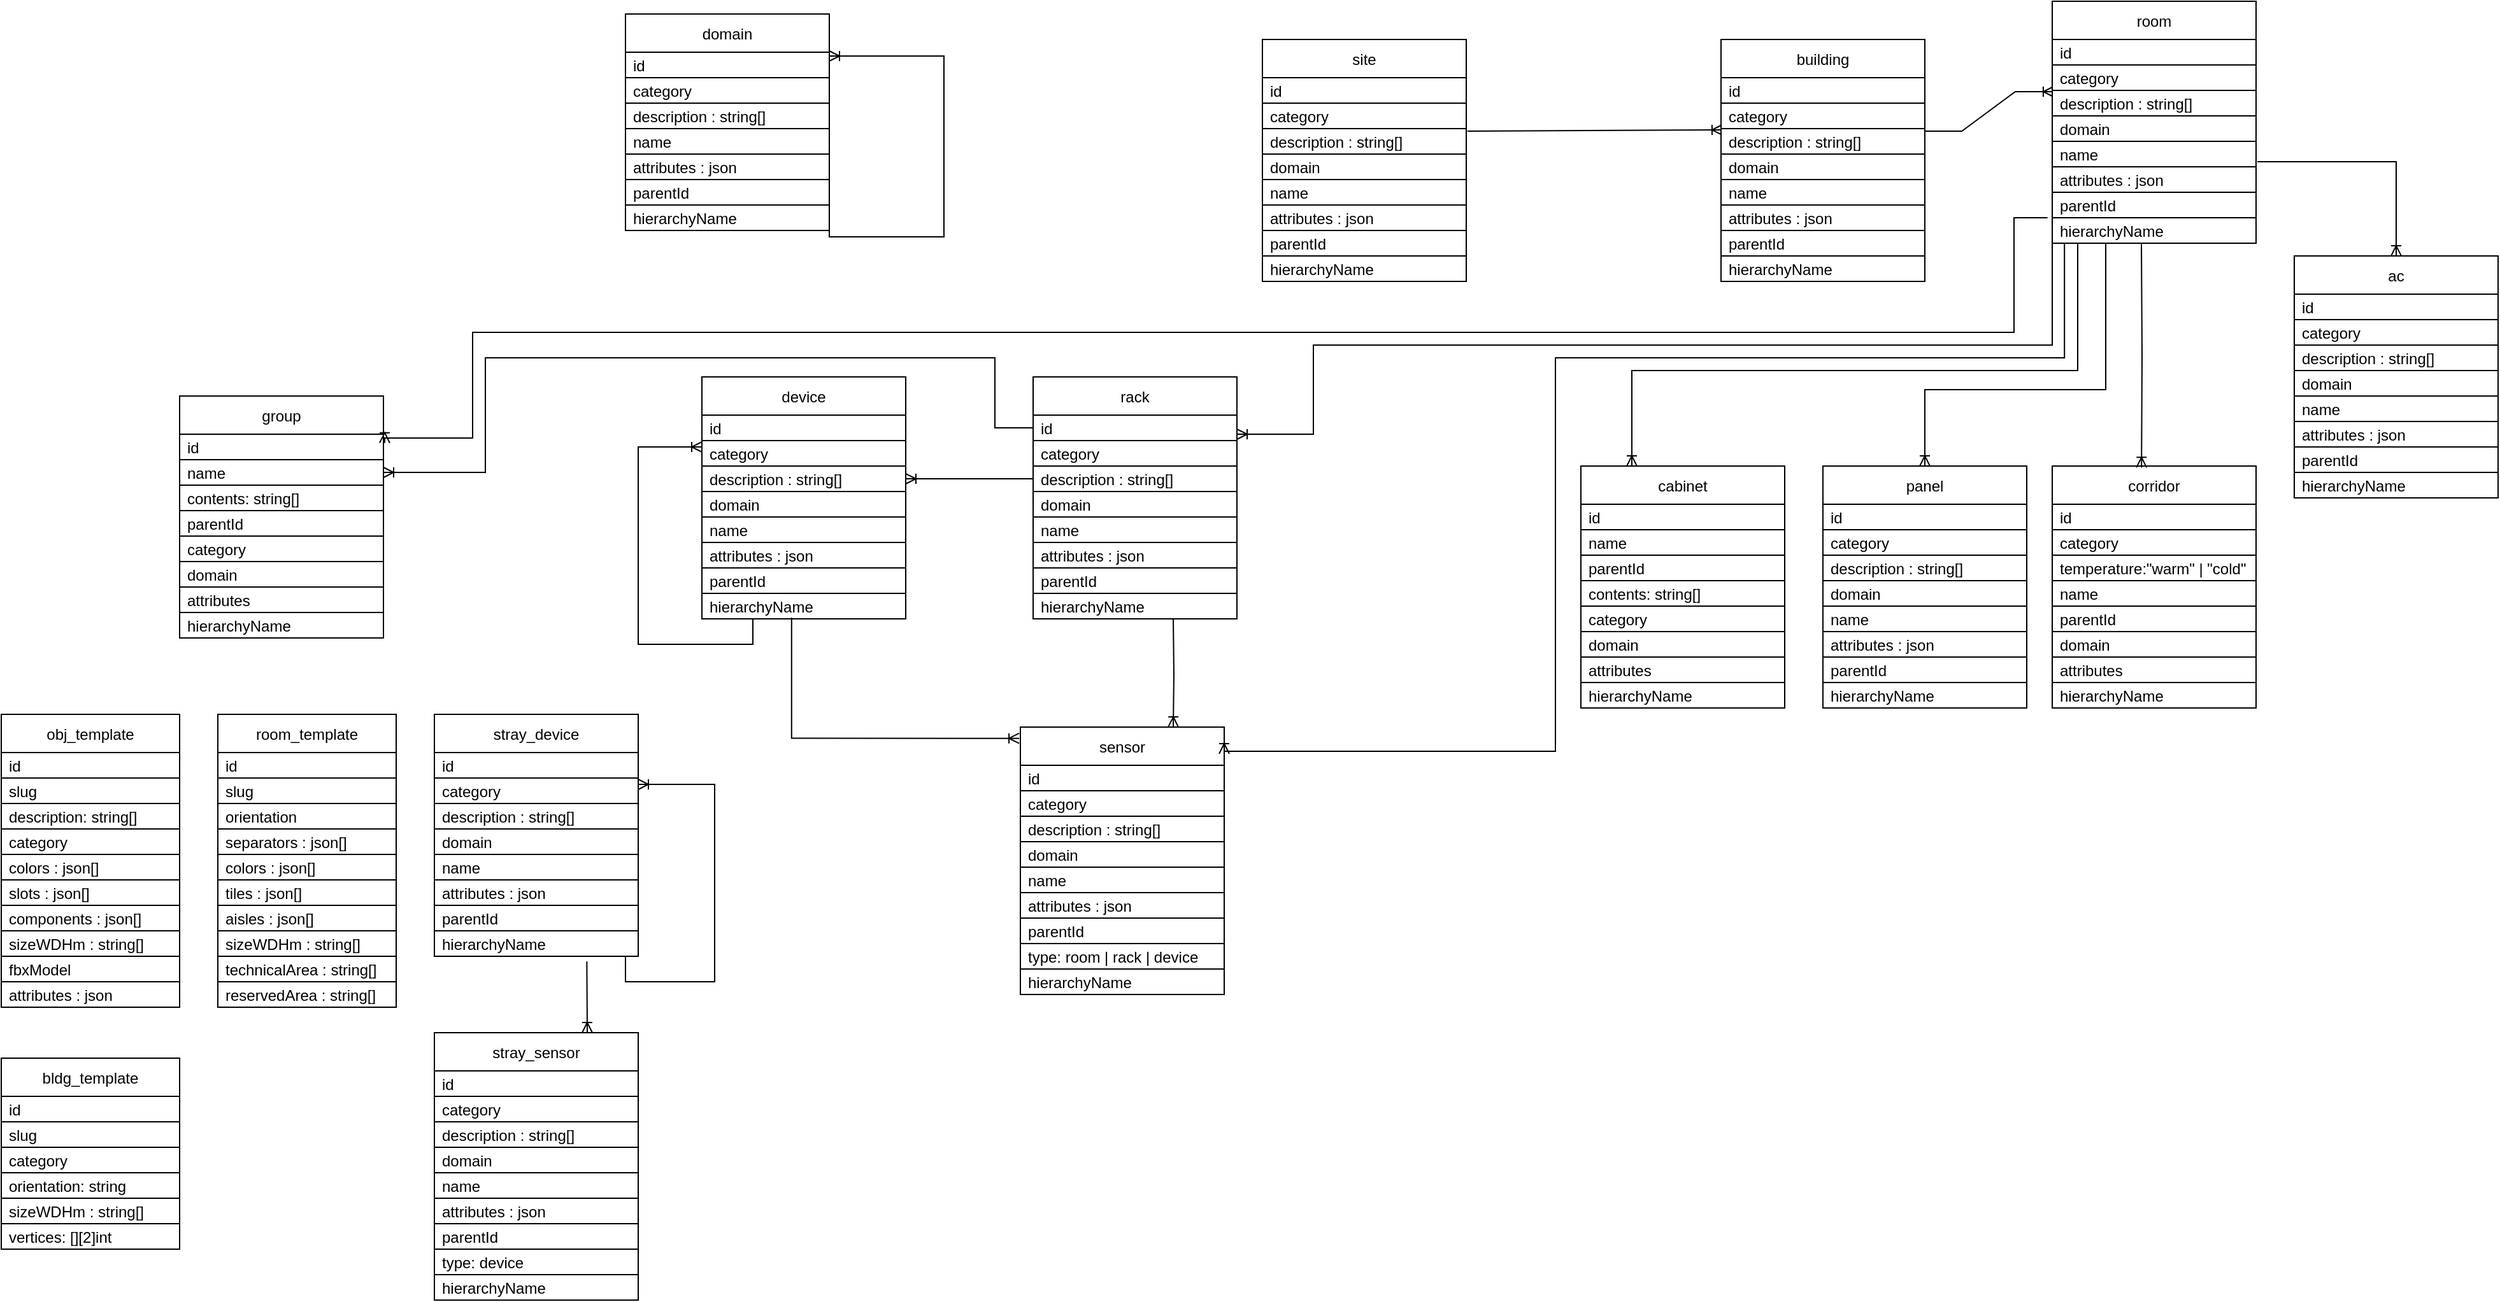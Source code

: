 <mxfile version="20.3.0" type="device"><diagram id="meTx0WtoYYpNzqeiQtGs" name="Page-1"><mxGraphModel dx="2927" dy="1637" grid="1" gridSize="10" guides="1" tooltips="1" connect="1" arrows="1" fold="1" page="1" pageScale="1" pageWidth="850" pageHeight="1100" math="0" shadow="0"><root><mxCell id="0"/><mxCell id="1" parent="0"/><mxCell id="W4NoNG58DEgdlrmgevyF-34" value="" style="endArrow=ERoneToMany;html=1;rounded=0;labelBackgroundColor=default;fontColor=default;strokeColor=default;entryX=0.006;entryY=1.05;entryDx=0;entryDy=0;entryPerimeter=0;endFill=0;exitX=1.006;exitY=0.1;exitDx=0;exitDy=0;exitPerimeter=0;" parent="1" source="W4NoNG58DEgdlrmgevyF-55" target="W4NoNG58DEgdlrmgevyF-61" edge="1"><mxGeometry width="50" height="50" relative="1" as="geometry"><mxPoint x="320" y="79" as="sourcePoint"/><mxPoint x="371.96" y="79.01" as="targetPoint"/></mxGeometry></mxCell><mxCell id="W4NoNG58DEgdlrmgevyF-35" value="" style="endArrow=ERoneToMany;html=1;rounded=0;labelBackgroundColor=default;fontColor=default;strokeColor=default;exitX=0.994;exitY=0.1;exitDx=0;exitDy=0;exitPerimeter=0;entryX=0.006;entryY=1.05;entryDx=0;entryDy=0;entryPerimeter=0;edgeStyle=entityRelationEdgeStyle;endFill=0;" parent="1" source="W4NoNG58DEgdlrmgevyF-62" target="W4NoNG58DEgdlrmgevyF-69" edge="1"><mxGeometry width="50" height="50" relative="1" as="geometry"><mxPoint x="511.96" y="80.99" as="sourcePoint"/><mxPoint x="560.98" y="80.99" as="targetPoint"/></mxGeometry></mxCell><mxCell id="W4NoNG58DEgdlrmgevyF-41" value="room_template" style="swimlane;fontStyle=0;childLayout=stackLayout;horizontal=1;startSize=30;horizontalStack=0;resizeParent=1;resizeParentMax=0;resizeLast=0;collapsible=1;marginBottom=0;fontColor=default;strokeColor=default;fillColor=default;" parent="1" vertex="1"><mxGeometry x="-950" y="500" width="140" height="230" as="geometry"/></mxCell><mxCell id="W4NoNG58DEgdlrmgevyF-42" value="id" style="text;strokeColor=default;fillColor=none;align=left;verticalAlign=middle;spacingLeft=4;spacingRight=4;overflow=hidden;points=[[0,0.5],[1,0.5]];portConstraint=eastwest;rotatable=0;fontColor=default;" parent="W4NoNG58DEgdlrmgevyF-41" vertex="1"><mxGeometry y="30" width="140" height="20" as="geometry"/></mxCell><mxCell id="W4NoNG58DEgdlrmgevyF-43" value="slug" style="text;strokeColor=default;fillColor=none;align=left;verticalAlign=middle;spacingLeft=4;spacingRight=4;overflow=hidden;points=[[0,0.5],[1,0.5]];portConstraint=eastwest;rotatable=0;fontColor=default;" parent="W4NoNG58DEgdlrmgevyF-41" vertex="1"><mxGeometry y="50" width="140" height="20" as="geometry"/></mxCell><mxCell id="W4NoNG58DEgdlrmgevyF-44" value="orientation" style="text;strokeColor=default;fillColor=none;align=left;verticalAlign=middle;spacingLeft=4;spacingRight=4;overflow=hidden;points=[[0,0.5],[1,0.5]];portConstraint=eastwest;rotatable=0;fontColor=default;" parent="W4NoNG58DEgdlrmgevyF-41" vertex="1"><mxGeometry y="70" width="140" height="20" as="geometry"/></mxCell><mxCell id="W4NoNG58DEgdlrmgevyF-109" value="separators : json[]" style="text;strokeColor=default;fillColor=none;align=left;verticalAlign=middle;spacingLeft=4;spacingRight=4;overflow=hidden;points=[[0,0.5],[1,0.5]];portConstraint=eastwest;rotatable=0;fontColor=default;" parent="W4NoNG58DEgdlrmgevyF-41" vertex="1"><mxGeometry y="90" width="140" height="20" as="geometry"/></mxCell><mxCell id="W4NoNG58DEgdlrmgevyF-108" value="colors : json[]" style="text;strokeColor=default;fillColor=none;align=left;verticalAlign=middle;spacingLeft=4;spacingRight=4;overflow=hidden;points=[[0,0.5],[1,0.5]];portConstraint=eastwest;rotatable=0;fontColor=default;" parent="W4NoNG58DEgdlrmgevyF-41" vertex="1"><mxGeometry y="110" width="140" height="20" as="geometry"/></mxCell><mxCell id="W4NoNG58DEgdlrmgevyF-107" value="tiles : json[]" style="text;strokeColor=default;fillColor=none;align=left;verticalAlign=middle;spacingLeft=4;spacingRight=4;overflow=hidden;points=[[0,0.5],[1,0.5]];portConstraint=eastwest;rotatable=0;fontColor=default;" parent="W4NoNG58DEgdlrmgevyF-41" vertex="1"><mxGeometry y="130" width="140" height="20" as="geometry"/></mxCell><mxCell id="W4NoNG58DEgdlrmgevyF-106" value="aisles : json[]" style="text;strokeColor=default;fillColor=none;align=left;verticalAlign=middle;spacingLeft=4;spacingRight=4;overflow=hidden;points=[[0,0.5],[1,0.5]];portConstraint=eastwest;rotatable=0;fontColor=default;" parent="W4NoNG58DEgdlrmgevyF-41" vertex="1"><mxGeometry y="150" width="140" height="20" as="geometry"/></mxCell><mxCell id="W4NoNG58DEgdlrmgevyF-105" value="sizeWDHm : string[]" style="text;strokeColor=default;fillColor=none;align=left;verticalAlign=middle;spacingLeft=4;spacingRight=4;overflow=hidden;points=[[0,0.5],[1,0.5]];portConstraint=eastwest;rotatable=0;fontColor=default;" parent="W4NoNG58DEgdlrmgevyF-41" vertex="1"><mxGeometry y="170" width="140" height="20" as="geometry"/></mxCell><mxCell id="W4NoNG58DEgdlrmgevyF-111" value="technicalArea : string[]" style="text;strokeColor=default;fillColor=none;align=left;verticalAlign=middle;spacingLeft=4;spacingRight=4;overflow=hidden;points=[[0,0.5],[1,0.5]];portConstraint=eastwest;rotatable=0;fontColor=default;" parent="W4NoNG58DEgdlrmgevyF-41" vertex="1"><mxGeometry y="190" width="140" height="20" as="geometry"/></mxCell><mxCell id="W4NoNG58DEgdlrmgevyF-110" value="reservedArea : string[] " style="text;strokeColor=default;fillColor=none;align=left;verticalAlign=middle;spacingLeft=4;spacingRight=4;overflow=hidden;points=[[0,0.5],[1,0.5]];portConstraint=eastwest;rotatable=0;fontColor=default;" parent="W4NoNG58DEgdlrmgevyF-41" vertex="1"><mxGeometry y="210" width="140" height="20" as="geometry"/></mxCell><mxCell id="W4NoNG58DEgdlrmgevyF-52" value="site" style="swimlane;fontStyle=0;childLayout=stackLayout;horizontal=1;startSize=30;horizontalStack=0;resizeParent=1;resizeParentMax=0;resizeLast=0;collapsible=1;marginBottom=0;fillColor=default;strokeColor=default;fontColor=default;" parent="1" vertex="1"><mxGeometry x="-130" y="-30" width="160" height="190" as="geometry"><mxRectangle x="-50" y="20" width="70" height="30" as="alternateBounds"/></mxGeometry></mxCell><mxCell id="W4NoNG58DEgdlrmgevyF-53" value="id" style="text;strokeColor=default;fillColor=default;align=left;verticalAlign=middle;spacingLeft=4;spacingRight=4;overflow=hidden;points=[[0,0.5],[1,0.5]];portConstraint=eastwest;rotatable=0;fontColor=default;" parent="W4NoNG58DEgdlrmgevyF-52" vertex="1"><mxGeometry y="30" width="160" height="20" as="geometry"/></mxCell><mxCell id="W4NoNG58DEgdlrmgevyF-54" value="category" style="text;strokeColor=default;fillColor=default;align=left;verticalAlign=middle;spacingLeft=4;spacingRight=4;overflow=hidden;points=[[0,0.5],[1,0.5]];portConstraint=eastwest;rotatable=0;fontColor=default;" parent="W4NoNG58DEgdlrmgevyF-52" vertex="1"><mxGeometry y="50" width="160" height="20" as="geometry"/></mxCell><mxCell id="W4NoNG58DEgdlrmgevyF-55" value="description : string[]" style="text;strokeColor=default;fillColor=default;align=left;verticalAlign=middle;spacingLeft=4;spacingRight=4;overflow=hidden;points=[[0,0.5],[1,0.5]];portConstraint=eastwest;rotatable=0;fontColor=default;" parent="W4NoNG58DEgdlrmgevyF-52" vertex="1"><mxGeometry y="70" width="160" height="20" as="geometry"/></mxCell><mxCell id="W4NoNG58DEgdlrmgevyF-56" value="domain" style="text;strokeColor=default;fillColor=default;align=left;verticalAlign=middle;spacingLeft=4;spacingRight=4;overflow=hidden;points=[[0,0.5],[1,0.5]];portConstraint=eastwest;rotatable=0;fontColor=default;" parent="W4NoNG58DEgdlrmgevyF-52" vertex="1"><mxGeometry y="90" width="160" height="20" as="geometry"/></mxCell><mxCell id="W4NoNG58DEgdlrmgevyF-57" value="name" style="text;strokeColor=default;fillColor=default;align=left;verticalAlign=middle;spacingLeft=4;spacingRight=4;overflow=hidden;points=[[0,0.5],[1,0.5]];portConstraint=eastwest;rotatable=0;fontColor=default;" parent="W4NoNG58DEgdlrmgevyF-52" vertex="1"><mxGeometry y="110" width="160" height="20" as="geometry"/></mxCell><mxCell id="W4NoNG58DEgdlrmgevyF-58" value="attributes : json" style="text;strokeColor=default;fillColor=default;align=left;verticalAlign=middle;spacingLeft=4;spacingRight=4;overflow=hidden;points=[[0,0.5],[1,0.5]];portConstraint=eastwest;rotatable=0;fontColor=default;" parent="W4NoNG58DEgdlrmgevyF-52" vertex="1"><mxGeometry y="130" width="160" height="20" as="geometry"/></mxCell><mxCell id="YZww567TsBIArcJfv_mn-128" value="parentId" style="text;strokeColor=default;fillColor=default;align=left;verticalAlign=middle;spacingLeft=4;spacingRight=4;overflow=hidden;points=[[0,0.5],[1,0.5]];portConstraint=eastwest;rotatable=0;fontColor=default;" parent="W4NoNG58DEgdlrmgevyF-52" vertex="1"><mxGeometry y="150" width="160" height="20" as="geometry"/></mxCell><mxCell id="sXwKss3LDqftuGuR7Icu-2" value="hierarchyName" style="text;strokeColor=default;fillColor=default;align=left;verticalAlign=middle;spacingLeft=4;spacingRight=4;overflow=hidden;points=[[0,0.5],[1,0.5]];portConstraint=eastwest;rotatable=0;fontColor=default;" vertex="1" parent="W4NoNG58DEgdlrmgevyF-52"><mxGeometry y="170" width="160" height="20" as="geometry"/></mxCell><mxCell id="W4NoNG58DEgdlrmgevyF-59" value="building" style="swimlane;fontStyle=0;childLayout=stackLayout;horizontal=1;startSize=30;horizontalStack=0;resizeParent=1;resizeParentMax=0;resizeLast=0;collapsible=1;marginBottom=0;fillColor=default;strokeColor=default;fontColor=default;" parent="1" vertex="1"><mxGeometry x="230" y="-30" width="160" height="190" as="geometry"><mxRectangle x="-50" y="20" width="70" height="30" as="alternateBounds"/></mxGeometry></mxCell><mxCell id="W4NoNG58DEgdlrmgevyF-60" value="id" style="text;strokeColor=default;fillColor=default;align=left;verticalAlign=middle;spacingLeft=4;spacingRight=4;overflow=hidden;points=[[0,0.5],[1,0.5]];portConstraint=eastwest;rotatable=0;fontColor=default;" parent="W4NoNG58DEgdlrmgevyF-59" vertex="1"><mxGeometry y="30" width="160" height="20" as="geometry"/></mxCell><mxCell id="W4NoNG58DEgdlrmgevyF-61" value="category" style="text;strokeColor=default;fillColor=default;align=left;verticalAlign=middle;spacingLeft=4;spacingRight=4;overflow=hidden;points=[[0,0.5],[1,0.5]];portConstraint=eastwest;rotatable=0;fontColor=default;" parent="W4NoNG58DEgdlrmgevyF-59" vertex="1"><mxGeometry y="50" width="160" height="20" as="geometry"/></mxCell><mxCell id="W4NoNG58DEgdlrmgevyF-62" value="description : string[]" style="text;strokeColor=default;fillColor=default;align=left;verticalAlign=middle;spacingLeft=4;spacingRight=4;overflow=hidden;points=[[0,0.5],[1,0.5]];portConstraint=eastwest;rotatable=0;fontColor=default;" parent="W4NoNG58DEgdlrmgevyF-59" vertex="1"><mxGeometry y="70" width="160" height="20" as="geometry"/></mxCell><mxCell id="W4NoNG58DEgdlrmgevyF-63" value="domain" style="text;strokeColor=default;fillColor=default;align=left;verticalAlign=middle;spacingLeft=4;spacingRight=4;overflow=hidden;points=[[0,0.5],[1,0.5]];portConstraint=eastwest;rotatable=0;fontColor=default;" parent="W4NoNG58DEgdlrmgevyF-59" vertex="1"><mxGeometry y="90" width="160" height="20" as="geometry"/></mxCell><mxCell id="W4NoNG58DEgdlrmgevyF-64" value="name" style="text;strokeColor=default;fillColor=default;align=left;verticalAlign=middle;spacingLeft=4;spacingRight=4;overflow=hidden;points=[[0,0.5],[1,0.5]];portConstraint=eastwest;rotatable=0;fontColor=default;" parent="W4NoNG58DEgdlrmgevyF-59" vertex="1"><mxGeometry y="110" width="160" height="20" as="geometry"/></mxCell><mxCell id="W4NoNG58DEgdlrmgevyF-65" value="attributes : json" style="text;strokeColor=default;fillColor=default;align=left;verticalAlign=middle;spacingLeft=4;spacingRight=4;overflow=hidden;points=[[0,0.5],[1,0.5]];portConstraint=eastwest;rotatable=0;fontColor=default;" parent="W4NoNG58DEgdlrmgevyF-59" vertex="1"><mxGeometry y="130" width="160" height="20" as="geometry"/></mxCell><mxCell id="YZww567TsBIArcJfv_mn-129" value="parentId" style="text;strokeColor=default;fillColor=default;align=left;verticalAlign=middle;spacingLeft=4;spacingRight=4;overflow=hidden;points=[[0,0.5],[1,0.5]];portConstraint=eastwest;rotatable=0;fontColor=default;" parent="W4NoNG58DEgdlrmgevyF-59" vertex="1"><mxGeometry y="150" width="160" height="20" as="geometry"/></mxCell><mxCell id="sXwKss3LDqftuGuR7Icu-3" value="hierarchyName" style="text;strokeColor=default;fillColor=default;align=left;verticalAlign=middle;spacingLeft=4;spacingRight=4;overflow=hidden;points=[[0,0.5],[1,0.5]];portConstraint=eastwest;rotatable=0;fontColor=default;" vertex="1" parent="W4NoNG58DEgdlrmgevyF-59"><mxGeometry y="170" width="160" height="20" as="geometry"/></mxCell><mxCell id="W4NoNG58DEgdlrmgevyF-67" value="room" style="swimlane;fontStyle=0;childLayout=stackLayout;horizontal=1;startSize=30;horizontalStack=0;resizeParent=1;resizeParentMax=0;resizeLast=0;collapsible=1;marginBottom=0;fillColor=default;strokeColor=default;fontColor=default;" parent="1" vertex="1"><mxGeometry x="490" y="-60" width="160" height="190" as="geometry"><mxRectangle x="-50" y="20" width="70" height="30" as="alternateBounds"/></mxGeometry></mxCell><mxCell id="W4NoNG58DEgdlrmgevyF-68" value="id" style="text;strokeColor=default;fillColor=default;align=left;verticalAlign=middle;spacingLeft=4;spacingRight=4;overflow=hidden;points=[[0,0.5],[1,0.5]];portConstraint=eastwest;rotatable=0;fontColor=default;" parent="W4NoNG58DEgdlrmgevyF-67" vertex="1"><mxGeometry y="30" width="160" height="20" as="geometry"/></mxCell><mxCell id="W4NoNG58DEgdlrmgevyF-69" value="category" style="text;strokeColor=default;fillColor=default;align=left;verticalAlign=middle;spacingLeft=4;spacingRight=4;overflow=hidden;points=[[0,0.5],[1,0.5]];portConstraint=eastwest;rotatable=0;fontColor=default;" parent="W4NoNG58DEgdlrmgevyF-67" vertex="1"><mxGeometry y="50" width="160" height="20" as="geometry"/></mxCell><mxCell id="W4NoNG58DEgdlrmgevyF-70" value="description : string[]" style="text;strokeColor=default;fillColor=default;align=left;verticalAlign=middle;spacingLeft=4;spacingRight=4;overflow=hidden;points=[[0,0.5],[1,0.5]];portConstraint=eastwest;rotatable=0;fontColor=default;" parent="W4NoNG58DEgdlrmgevyF-67" vertex="1"><mxGeometry y="70" width="160" height="20" as="geometry"/></mxCell><mxCell id="W4NoNG58DEgdlrmgevyF-71" value="domain" style="text;strokeColor=default;fillColor=default;align=left;verticalAlign=middle;spacingLeft=4;spacingRight=4;overflow=hidden;points=[[0,0.5],[1,0.5]];portConstraint=eastwest;rotatable=0;fontColor=default;" parent="W4NoNG58DEgdlrmgevyF-67" vertex="1"><mxGeometry y="90" width="160" height="20" as="geometry"/></mxCell><mxCell id="W4NoNG58DEgdlrmgevyF-72" value="name" style="text;strokeColor=default;fillColor=default;align=left;verticalAlign=middle;spacingLeft=4;spacingRight=4;overflow=hidden;points=[[0,0.5],[1,0.5]];portConstraint=eastwest;rotatable=0;fontColor=default;" parent="W4NoNG58DEgdlrmgevyF-67" vertex="1"><mxGeometry y="110" width="160" height="20" as="geometry"/></mxCell><mxCell id="W4NoNG58DEgdlrmgevyF-73" value="attributes : json" style="text;strokeColor=default;fillColor=default;align=left;verticalAlign=middle;spacingLeft=4;spacingRight=4;overflow=hidden;points=[[0,0.5],[1,0.5]];portConstraint=eastwest;rotatable=0;fontColor=default;" parent="W4NoNG58DEgdlrmgevyF-67" vertex="1"><mxGeometry y="130" width="160" height="20" as="geometry"/></mxCell><mxCell id="W4NoNG58DEgdlrmgevyF-74" value="" style="text;strokeColor=default;fillColor=default;align=left;verticalAlign=middle;spacingLeft=4;spacingRight=4;overflow=hidden;points=[[0,0.5],[1,0.5]];portConstraint=eastwest;rotatable=0;fontColor=default;" parent="W4NoNG58DEgdlrmgevyF-67" vertex="1"><mxGeometry y="150" width="160" as="geometry"/></mxCell><mxCell id="W4NoNG58DEgdlrmgevyF-75" value="" style="text;strokeColor=default;fillColor=default;align=left;verticalAlign=middle;spacingLeft=4;spacingRight=4;overflow=hidden;points=[[0,0.5],[1,0.5]];portConstraint=eastwest;rotatable=0;fontColor=default;" parent="W4NoNG58DEgdlrmgevyF-67" vertex="1"><mxGeometry y="150" width="160" as="geometry"/></mxCell><mxCell id="W4NoNG58DEgdlrmgevyF-81" value="" style="text;strokeColor=default;fillColor=default;align=left;verticalAlign=middle;spacingLeft=4;spacingRight=4;overflow=hidden;points=[[0,0.5],[1,0.5]];portConstraint=eastwest;rotatable=0;fontColor=default;" parent="W4NoNG58DEgdlrmgevyF-67" vertex="1"><mxGeometry y="150" width="160" as="geometry"/></mxCell><mxCell id="YZww567TsBIArcJfv_mn-132" value="parentId" style="text;strokeColor=default;fillColor=default;align=left;verticalAlign=middle;spacingLeft=4;spacingRight=4;overflow=hidden;points=[[0,0.5],[1,0.5]];portConstraint=eastwest;rotatable=0;fontColor=default;" parent="W4NoNG58DEgdlrmgevyF-67" vertex="1"><mxGeometry y="150" width="160" height="20" as="geometry"/></mxCell><mxCell id="sXwKss3LDqftuGuR7Icu-4" value="hierarchyName" style="text;strokeColor=default;fillColor=default;align=left;verticalAlign=middle;spacingLeft=4;spacingRight=4;overflow=hidden;points=[[0,0.5],[1,0.5]];portConstraint=eastwest;rotatable=0;fontColor=default;" vertex="1" parent="W4NoNG58DEgdlrmgevyF-67"><mxGeometry y="170" width="160" height="20" as="geometry"/></mxCell><mxCell id="W4NoNG58DEgdlrmgevyF-101" style="edgeStyle=orthogonalEdgeStyle;rounded=0;orthogonalLoop=1;jettySize=auto;html=1;exitX=0;exitY=0.5;exitDx=0;exitDy=0;entryX=1;entryY=0.5;entryDx=0;entryDy=0;labelBackgroundColor=default;fontColor=default;endArrow=ERoneToMany;endFill=0;strokeColor=default;" parent="1" source="W4NoNG58DEgdlrmgevyF-82" target="W4NoNG58DEgdlrmgevyF-92" edge="1"><mxGeometry relative="1" as="geometry"><Array as="points"><mxPoint x="-310" y="315"/></Array></mxGeometry></mxCell><mxCell id="W4NoNG58DEgdlrmgevyF-82" value="rack" style="swimlane;fontStyle=0;childLayout=stackLayout;horizontal=1;startSize=30;horizontalStack=0;resizeParent=1;resizeParentMax=0;resizeLast=0;collapsible=1;marginBottom=0;fillColor=default;strokeColor=default;fontColor=default;" parent="1" vertex="1"><mxGeometry x="-310" y="235" width="160" height="190" as="geometry"><mxRectangle x="-50" y="20" width="70" height="30" as="alternateBounds"/></mxGeometry></mxCell><mxCell id="W4NoNG58DEgdlrmgevyF-83" value="id" style="text;strokeColor=default;fillColor=default;align=left;verticalAlign=middle;spacingLeft=4;spacingRight=4;overflow=hidden;points=[[0,0.5],[1,0.5]];portConstraint=eastwest;rotatable=0;fontColor=default;" parent="W4NoNG58DEgdlrmgevyF-82" vertex="1"><mxGeometry y="30" width="160" height="20" as="geometry"/></mxCell><mxCell id="W4NoNG58DEgdlrmgevyF-84" value="category" style="text;strokeColor=default;fillColor=default;align=left;verticalAlign=middle;spacingLeft=4;spacingRight=4;overflow=hidden;points=[[0,0.5],[1,0.5]];portConstraint=eastwest;rotatable=0;fontColor=default;" parent="W4NoNG58DEgdlrmgevyF-82" vertex="1"><mxGeometry y="50" width="160" height="20" as="geometry"/></mxCell><mxCell id="W4NoNG58DEgdlrmgevyF-85" value="description : string[]" style="text;strokeColor=default;fillColor=default;align=left;verticalAlign=middle;spacingLeft=4;spacingRight=4;overflow=hidden;points=[[0,0.5],[1,0.5]];portConstraint=eastwest;rotatable=0;fontColor=default;" parent="W4NoNG58DEgdlrmgevyF-82" vertex="1"><mxGeometry y="70" width="160" height="20" as="geometry"/></mxCell><mxCell id="W4NoNG58DEgdlrmgevyF-86" value="domain" style="text;strokeColor=default;fillColor=default;align=left;verticalAlign=middle;spacingLeft=4;spacingRight=4;overflow=hidden;points=[[0,0.5],[1,0.5]];portConstraint=eastwest;rotatable=0;fontColor=default;" parent="W4NoNG58DEgdlrmgevyF-82" vertex="1"><mxGeometry y="90" width="160" height="20" as="geometry"/></mxCell><mxCell id="W4NoNG58DEgdlrmgevyF-87" value="name" style="text;strokeColor=default;fillColor=default;align=left;verticalAlign=middle;spacingLeft=4;spacingRight=4;overflow=hidden;points=[[0,0.5],[1,0.5]];portConstraint=eastwest;rotatable=0;fontColor=default;" parent="W4NoNG58DEgdlrmgevyF-82" vertex="1"><mxGeometry y="110" width="160" height="20" as="geometry"/></mxCell><mxCell id="W4NoNG58DEgdlrmgevyF-88" value="attributes : json" style="text;strokeColor=default;fillColor=default;align=left;verticalAlign=middle;spacingLeft=4;spacingRight=4;overflow=hidden;points=[[0,0.5],[1,0.5]];portConstraint=eastwest;rotatable=0;fontColor=default;" parent="W4NoNG58DEgdlrmgevyF-82" vertex="1"><mxGeometry y="130" width="160" height="20" as="geometry"/></mxCell><mxCell id="W4NoNG58DEgdlrmgevyF-97" value="parentId" style="text;strokeColor=default;fillColor=default;align=left;verticalAlign=middle;spacingLeft=4;spacingRight=4;overflow=hidden;points=[[0,0.5],[1,0.5]];portConstraint=eastwest;rotatable=0;fontColor=default;" parent="W4NoNG58DEgdlrmgevyF-82" vertex="1"><mxGeometry y="150" width="160" height="20" as="geometry"/></mxCell><mxCell id="sXwKss3LDqftuGuR7Icu-9" value="hierarchyName" style="text;strokeColor=default;fillColor=default;align=left;verticalAlign=middle;spacingLeft=4;spacingRight=4;overflow=hidden;points=[[0,0.5],[1,0.5]];portConstraint=eastwest;rotatable=0;fontColor=default;" vertex="1" parent="W4NoNG58DEgdlrmgevyF-82"><mxGeometry y="170" width="160" height="20" as="geometry"/></mxCell><mxCell id="W4NoNG58DEgdlrmgevyF-89" value="device" style="swimlane;fontStyle=0;childLayout=stackLayout;horizontal=1;startSize=30;horizontalStack=0;resizeParent=1;resizeParentMax=0;resizeLast=0;collapsible=1;marginBottom=0;fillColor=default;strokeColor=default;fontColor=default;" parent="1" vertex="1"><mxGeometry x="-570" y="235" width="160" height="190" as="geometry"><mxRectangle x="-50" y="20" width="70" height="30" as="alternateBounds"/></mxGeometry></mxCell><mxCell id="W4NoNG58DEgdlrmgevyF-90" value="id" style="text;strokeColor=default;fillColor=default;align=left;verticalAlign=middle;spacingLeft=4;spacingRight=4;overflow=hidden;points=[[0,0.5],[1,0.5]];portConstraint=eastwest;rotatable=0;fontColor=default;" parent="W4NoNG58DEgdlrmgevyF-89" vertex="1"><mxGeometry y="30" width="160" height="20" as="geometry"/></mxCell><mxCell id="W4NoNG58DEgdlrmgevyF-91" value="category" style="text;strokeColor=default;fillColor=default;align=left;verticalAlign=middle;spacingLeft=4;spacingRight=4;overflow=hidden;points=[[0,0.5],[1,0.5]];portConstraint=eastwest;rotatable=0;fontColor=default;" parent="W4NoNG58DEgdlrmgevyF-89" vertex="1"><mxGeometry y="50" width="160" height="20" as="geometry"/></mxCell><mxCell id="W4NoNG58DEgdlrmgevyF-92" value="description : string[]" style="text;strokeColor=default;fillColor=default;align=left;verticalAlign=middle;spacingLeft=4;spacingRight=4;overflow=hidden;points=[[0,0.5],[1,0.5]];portConstraint=eastwest;rotatable=0;fontColor=default;" parent="W4NoNG58DEgdlrmgevyF-89" vertex="1"><mxGeometry y="70" width="160" height="20" as="geometry"/></mxCell><mxCell id="W4NoNG58DEgdlrmgevyF-93" value="domain" style="text;strokeColor=default;fillColor=default;align=left;verticalAlign=middle;spacingLeft=4;spacingRight=4;overflow=hidden;points=[[0,0.5],[1,0.5]];portConstraint=eastwest;rotatable=0;fontColor=default;" parent="W4NoNG58DEgdlrmgevyF-89" vertex="1"><mxGeometry y="90" width="160" height="20" as="geometry"/></mxCell><mxCell id="W4NoNG58DEgdlrmgevyF-94" value="name" style="text;strokeColor=default;fillColor=default;align=left;verticalAlign=middle;spacingLeft=4;spacingRight=4;overflow=hidden;points=[[0,0.5],[1,0.5]];portConstraint=eastwest;rotatable=0;fontColor=default;" parent="W4NoNG58DEgdlrmgevyF-89" vertex="1"><mxGeometry y="110" width="160" height="20" as="geometry"/></mxCell><mxCell id="W4NoNG58DEgdlrmgevyF-95" value="attributes : json" style="text;strokeColor=default;fillColor=default;align=left;verticalAlign=middle;spacingLeft=4;spacingRight=4;overflow=hidden;points=[[0,0.5],[1,0.5]];portConstraint=eastwest;rotatable=0;fontColor=default;" parent="W4NoNG58DEgdlrmgevyF-89" vertex="1"><mxGeometry y="130" width="160" height="20" as="geometry"/></mxCell><mxCell id="W4NoNG58DEgdlrmgevyF-96" value="parentId" style="text;strokeColor=default;fillColor=default;align=left;verticalAlign=middle;spacingLeft=4;spacingRight=4;overflow=hidden;points=[[0,0.5],[1,0.5]];portConstraint=eastwest;rotatable=0;fontColor=default;" parent="W4NoNG58DEgdlrmgevyF-89" vertex="1"><mxGeometry y="150" width="160" height="20" as="geometry"/></mxCell><mxCell id="YZww567TsBIArcJfv_mn-25" style="edgeStyle=orthogonalEdgeStyle;rounded=0;orthogonalLoop=1;jettySize=auto;html=1;labelBackgroundColor=default;fontColor=default;endArrow=ERoneToMany;endFill=0;strokeColor=default;exitX=0.25;exitY=1;exitDx=0;exitDy=0;" parent="W4NoNG58DEgdlrmgevyF-89" source="W4NoNG58DEgdlrmgevyF-89" edge="1"><mxGeometry relative="1" as="geometry"><mxPoint x="65" y="198" as="sourcePoint"/><mxPoint y="55" as="targetPoint"/><Array as="points"><mxPoint x="40" y="210"/><mxPoint x="-50" y="210"/><mxPoint x="-50" y="55"/></Array></mxGeometry></mxCell><mxCell id="sXwKss3LDqftuGuR7Icu-11" value="hierarchyName" style="text;strokeColor=default;fillColor=default;align=left;verticalAlign=middle;spacingLeft=4;spacingRight=4;overflow=hidden;points=[[0,0.5],[1,0.5]];portConstraint=eastwest;rotatable=0;fontColor=default;" vertex="1" parent="W4NoNG58DEgdlrmgevyF-89"><mxGeometry y="170" width="160" height="20" as="geometry"/></mxCell><mxCell id="W4NoNG58DEgdlrmgevyF-98" value="" style="endArrow=ERoneToMany;html=1;rounded=0;labelBackgroundColor=default;fontColor=default;strokeColor=default;edgeStyle=orthogonalEdgeStyle;endFill=0;" parent="1" edge="1"><mxGeometry width="50" height="50" relative="1" as="geometry"><mxPoint x="490" y="130" as="sourcePoint"/><mxPoint x="-150" y="280" as="targetPoint"/><Array as="points"><mxPoint x="490" y="210"/><mxPoint x="-90" y="210"/><mxPoint x="-90" y="280"/></Array></mxGeometry></mxCell><mxCell id="W4NoNG58DEgdlrmgevyF-119" value="obj_template" style="swimlane;fontStyle=0;childLayout=stackLayout;horizontal=1;startSize=30;horizontalStack=0;resizeParent=1;resizeParentMax=0;resizeLast=0;collapsible=1;marginBottom=0;fontColor=default;strokeColor=default;fillColor=default;" parent="1" vertex="1"><mxGeometry x="-1120" y="500" width="140" height="230" as="geometry"/></mxCell><mxCell id="W4NoNG58DEgdlrmgevyF-120" value="id" style="text;strokeColor=default;fillColor=none;align=left;verticalAlign=middle;spacingLeft=4;spacingRight=4;overflow=hidden;points=[[0,0.5],[1,0.5]];portConstraint=eastwest;rotatable=0;fontColor=default;" parent="W4NoNG58DEgdlrmgevyF-119" vertex="1"><mxGeometry y="30" width="140" height="20" as="geometry"/></mxCell><mxCell id="W4NoNG58DEgdlrmgevyF-121" value="slug" style="text;strokeColor=default;fillColor=none;align=left;verticalAlign=middle;spacingLeft=4;spacingRight=4;overflow=hidden;points=[[0,0.5],[1,0.5]];portConstraint=eastwest;rotatable=0;fontColor=default;" parent="W4NoNG58DEgdlrmgevyF-119" vertex="1"><mxGeometry y="50" width="140" height="20" as="geometry"/></mxCell><mxCell id="W4NoNG58DEgdlrmgevyF-122" value="description: string[]" style="text;strokeColor=default;fillColor=none;align=left;verticalAlign=middle;spacingLeft=4;spacingRight=4;overflow=hidden;points=[[0,0.5],[1,0.5]];portConstraint=eastwest;rotatable=0;fontColor=default;" parent="W4NoNG58DEgdlrmgevyF-119" vertex="1"><mxGeometry y="70" width="140" height="20" as="geometry"/></mxCell><mxCell id="W4NoNG58DEgdlrmgevyF-123" value="category" style="text;strokeColor=default;fillColor=none;align=left;verticalAlign=middle;spacingLeft=4;spacingRight=4;overflow=hidden;points=[[0,0.5],[1,0.5]];portConstraint=eastwest;rotatable=0;fontColor=default;" parent="W4NoNG58DEgdlrmgevyF-119" vertex="1"><mxGeometry y="90" width="140" height="20" as="geometry"/></mxCell><mxCell id="W4NoNG58DEgdlrmgevyF-124" value="colors : json[]" style="text;strokeColor=default;fillColor=none;align=left;verticalAlign=middle;spacingLeft=4;spacingRight=4;overflow=hidden;points=[[0,0.5],[1,0.5]];portConstraint=eastwest;rotatable=0;fontColor=default;" parent="W4NoNG58DEgdlrmgevyF-119" vertex="1"><mxGeometry y="110" width="140" height="20" as="geometry"/></mxCell><mxCell id="W4NoNG58DEgdlrmgevyF-125" value="slots : json[]" style="text;strokeColor=default;fillColor=none;align=left;verticalAlign=middle;spacingLeft=4;spacingRight=4;overflow=hidden;points=[[0,0.5],[1,0.5]];portConstraint=eastwest;rotatable=0;fontColor=default;" parent="W4NoNG58DEgdlrmgevyF-119" vertex="1"><mxGeometry y="130" width="140" height="20" as="geometry"/></mxCell><mxCell id="W4NoNG58DEgdlrmgevyF-126" value="components : json[]" style="text;strokeColor=default;fillColor=none;align=left;verticalAlign=middle;spacingLeft=4;spacingRight=4;overflow=hidden;points=[[0,0.5],[1,0.5]];portConstraint=eastwest;rotatable=0;fontColor=default;" parent="W4NoNG58DEgdlrmgevyF-119" vertex="1"><mxGeometry y="150" width="140" height="20" as="geometry"/></mxCell><mxCell id="W4NoNG58DEgdlrmgevyF-127" value="sizeWDHm : string[]" style="text;strokeColor=default;fillColor=none;align=left;verticalAlign=middle;spacingLeft=4;spacingRight=4;overflow=hidden;points=[[0,0.5],[1,0.5]];portConstraint=eastwest;rotatable=0;fontColor=default;" parent="W4NoNG58DEgdlrmgevyF-119" vertex="1"><mxGeometry y="170" width="140" height="20" as="geometry"/></mxCell><mxCell id="W4NoNG58DEgdlrmgevyF-128" value="fbxModel" style="text;strokeColor=default;fillColor=none;align=left;verticalAlign=middle;spacingLeft=4;spacingRight=4;overflow=hidden;points=[[0,0.5],[1,0.5]];portConstraint=eastwest;rotatable=0;fontColor=default;" parent="W4NoNG58DEgdlrmgevyF-119" vertex="1"><mxGeometry y="190" width="140" height="20" as="geometry"/></mxCell><mxCell id="W4NoNG58DEgdlrmgevyF-129" value="attributes : json" style="text;strokeColor=default;fillColor=none;align=left;verticalAlign=middle;spacingLeft=4;spacingRight=4;overflow=hidden;points=[[0,0.5],[1,0.5]];portConstraint=eastwest;rotatable=0;fontColor=default;" parent="W4NoNG58DEgdlrmgevyF-119" vertex="1"><mxGeometry y="210" width="140" height="20" as="geometry"/></mxCell><mxCell id="YZww567TsBIArcJfv_mn-1" value="sensor" style="swimlane;fontStyle=0;childLayout=stackLayout;horizontal=1;startSize=30;horizontalStack=0;resizeParent=1;resizeParentMax=0;resizeLast=0;collapsible=1;marginBottom=0;fillColor=default;strokeColor=default;fontColor=default;" parent="1" vertex="1"><mxGeometry x="-320" y="510" width="160" height="210" as="geometry"><mxRectangle x="-50" y="20" width="70" height="30" as="alternateBounds"/></mxGeometry></mxCell><mxCell id="YZww567TsBIArcJfv_mn-2" value="id" style="text;strokeColor=default;fillColor=default;align=left;verticalAlign=middle;spacingLeft=4;spacingRight=4;overflow=hidden;points=[[0,0.5],[1,0.5]];portConstraint=eastwest;rotatable=0;fontColor=default;" parent="YZww567TsBIArcJfv_mn-1" vertex="1"><mxGeometry y="30" width="160" height="20" as="geometry"/></mxCell><mxCell id="YZww567TsBIArcJfv_mn-3" value="category" style="text;strokeColor=default;fillColor=default;align=left;verticalAlign=middle;spacingLeft=4;spacingRight=4;overflow=hidden;points=[[0,0.5],[1,0.5]];portConstraint=eastwest;rotatable=0;fontColor=default;" parent="YZww567TsBIArcJfv_mn-1" vertex="1"><mxGeometry y="50" width="160" height="20" as="geometry"/></mxCell><mxCell id="YZww567TsBIArcJfv_mn-4" value="description : string[]" style="text;strokeColor=default;fillColor=default;align=left;verticalAlign=middle;spacingLeft=4;spacingRight=4;overflow=hidden;points=[[0,0.5],[1,0.5]];portConstraint=eastwest;rotatable=0;fontColor=default;" parent="YZww567TsBIArcJfv_mn-1" vertex="1"><mxGeometry y="70" width="160" height="20" as="geometry"/></mxCell><mxCell id="YZww567TsBIArcJfv_mn-5" value="domain" style="text;strokeColor=default;fillColor=default;align=left;verticalAlign=middle;spacingLeft=4;spacingRight=4;overflow=hidden;points=[[0,0.5],[1,0.5]];portConstraint=eastwest;rotatable=0;fontColor=default;" parent="YZww567TsBIArcJfv_mn-1" vertex="1"><mxGeometry y="90" width="160" height="20" as="geometry"/></mxCell><mxCell id="YZww567TsBIArcJfv_mn-6" value="name" style="text;strokeColor=default;fillColor=default;align=left;verticalAlign=middle;spacingLeft=4;spacingRight=4;overflow=hidden;points=[[0,0.5],[1,0.5]];portConstraint=eastwest;rotatable=0;fontColor=default;" parent="YZww567TsBIArcJfv_mn-1" vertex="1"><mxGeometry y="110" width="160" height="20" as="geometry"/></mxCell><mxCell id="YZww567TsBIArcJfv_mn-7" value="attributes : json" style="text;strokeColor=default;fillColor=default;align=left;verticalAlign=middle;spacingLeft=4;spacingRight=4;overflow=hidden;points=[[0,0.5],[1,0.5]];portConstraint=eastwest;rotatable=0;fontColor=default;" parent="YZww567TsBIArcJfv_mn-1" vertex="1"><mxGeometry y="130" width="160" height="20" as="geometry"/></mxCell><mxCell id="YZww567TsBIArcJfv_mn-8" value="parentId" style="text;strokeColor=default;fillColor=default;align=left;verticalAlign=middle;spacingLeft=4;spacingRight=4;overflow=hidden;points=[[0,0.5],[1,0.5]];portConstraint=eastwest;rotatable=0;fontColor=default;" parent="YZww567TsBIArcJfv_mn-1" vertex="1"><mxGeometry y="150" width="160" height="20" as="geometry"/></mxCell><mxCell id="f9zaM7w2JXuYj74toVi2-1" value="type: room | rack | device" style="text;strokeColor=default;fillColor=default;align=left;verticalAlign=middle;spacingLeft=4;spacingRight=4;overflow=hidden;points=[[0,0.5],[1,0.5]];portConstraint=eastwest;rotatable=0;fontColor=default;" parent="YZww567TsBIArcJfv_mn-1" vertex="1"><mxGeometry y="170" width="160" height="20" as="geometry"/></mxCell><mxCell id="sXwKss3LDqftuGuR7Icu-8" value="hierarchyName" style="text;strokeColor=default;fillColor=default;align=left;verticalAlign=middle;spacingLeft=4;spacingRight=4;overflow=hidden;points=[[0,0.5],[1,0.5]];portConstraint=eastwest;rotatable=0;fontColor=default;" vertex="1" parent="YZww567TsBIArcJfv_mn-1"><mxGeometry y="190" width="160" height="20" as="geometry"/></mxCell><mxCell id="YZww567TsBIArcJfv_mn-27" style="edgeStyle=orthogonalEdgeStyle;rounded=0;orthogonalLoop=1;jettySize=auto;html=1;labelBackgroundColor=default;fontColor=default;endArrow=ERoneToMany;endFill=0;strokeColor=default;entryX=1;entryY=0.1;entryDx=0;entryDy=0;exitX=0.06;exitY=1;exitDx=0;exitDy=0;exitPerimeter=0;entryPerimeter=0;" parent="1" source="sXwKss3LDqftuGuR7Icu-4" target="YZww567TsBIArcJfv_mn-1" edge="1"><mxGeometry relative="1" as="geometry"><mxPoint x="500" y="190" as="sourcePoint"/><mxPoint x="100" y="520" as="targetPoint"/><Array as="points"><mxPoint x="500" y="220"/><mxPoint x="100" y="220"/><mxPoint x="100" y="529"/></Array></mxGeometry></mxCell><mxCell id="YZww567TsBIArcJfv_mn-30" value="ac" style="swimlane;fontStyle=0;childLayout=stackLayout;horizontal=1;startSize=30;horizontalStack=0;resizeParent=1;resizeParentMax=0;resizeLast=0;collapsible=1;marginBottom=0;fillColor=default;strokeColor=default;fontColor=default;" parent="1" vertex="1"><mxGeometry x="680" y="140" width="160" height="190" as="geometry"><mxRectangle x="-50" y="20" width="70" height="30" as="alternateBounds"/></mxGeometry></mxCell><mxCell id="YZww567TsBIArcJfv_mn-31" value="id" style="text;strokeColor=default;fillColor=default;align=left;verticalAlign=middle;spacingLeft=4;spacingRight=4;overflow=hidden;points=[[0,0.5],[1,0.5]];portConstraint=eastwest;rotatable=0;fontColor=default;" parent="YZww567TsBIArcJfv_mn-30" vertex="1"><mxGeometry y="30" width="160" height="20" as="geometry"/></mxCell><mxCell id="YZww567TsBIArcJfv_mn-32" value="category" style="text;strokeColor=default;fillColor=default;align=left;verticalAlign=middle;spacingLeft=4;spacingRight=4;overflow=hidden;points=[[0,0.5],[1,0.5]];portConstraint=eastwest;rotatable=0;fontColor=default;" parent="YZww567TsBIArcJfv_mn-30" vertex="1"><mxGeometry y="50" width="160" height="20" as="geometry"/></mxCell><mxCell id="YZww567TsBIArcJfv_mn-33" value="description : string[]" style="text;strokeColor=default;fillColor=default;align=left;verticalAlign=middle;spacingLeft=4;spacingRight=4;overflow=hidden;points=[[0,0.5],[1,0.5]];portConstraint=eastwest;rotatable=0;fontColor=default;" parent="YZww567TsBIArcJfv_mn-30" vertex="1"><mxGeometry y="70" width="160" height="20" as="geometry"/></mxCell><mxCell id="YZww567TsBIArcJfv_mn-34" value="domain" style="text;strokeColor=default;fillColor=default;align=left;verticalAlign=middle;spacingLeft=4;spacingRight=4;overflow=hidden;points=[[0,0.5],[1,0.5]];portConstraint=eastwest;rotatable=0;fontColor=default;" parent="YZww567TsBIArcJfv_mn-30" vertex="1"><mxGeometry y="90" width="160" height="20" as="geometry"/></mxCell><mxCell id="YZww567TsBIArcJfv_mn-35" value="name" style="text;strokeColor=default;fillColor=default;align=left;verticalAlign=middle;spacingLeft=4;spacingRight=4;overflow=hidden;points=[[0,0.5],[1,0.5]];portConstraint=eastwest;rotatable=0;fontColor=default;" parent="YZww567TsBIArcJfv_mn-30" vertex="1"><mxGeometry y="110" width="160" height="20" as="geometry"/></mxCell><mxCell id="YZww567TsBIArcJfv_mn-36" value="attributes : json" style="text;strokeColor=default;fillColor=default;align=left;verticalAlign=middle;spacingLeft=4;spacingRight=4;overflow=hidden;points=[[0,0.5],[1,0.5]];portConstraint=eastwest;rotatable=0;fontColor=default;" parent="YZww567TsBIArcJfv_mn-30" vertex="1"><mxGeometry y="130" width="160" height="20" as="geometry"/></mxCell><mxCell id="YZww567TsBIArcJfv_mn-37" value="" style="text;strokeColor=default;fillColor=default;align=left;verticalAlign=middle;spacingLeft=4;spacingRight=4;overflow=hidden;points=[[0,0.5],[1,0.5]];portConstraint=eastwest;rotatable=0;fontColor=default;" parent="YZww567TsBIArcJfv_mn-30" vertex="1"><mxGeometry y="150" width="160" as="geometry"/></mxCell><mxCell id="YZww567TsBIArcJfv_mn-56" value="parentId" style="text;strokeColor=default;fillColor=default;align=left;verticalAlign=middle;spacingLeft=4;spacingRight=4;overflow=hidden;points=[[0,0.5],[1,0.5]];portConstraint=eastwest;rotatable=0;fontColor=default;" parent="YZww567TsBIArcJfv_mn-30" vertex="1"><mxGeometry y="150" width="160" height="20" as="geometry"/></mxCell><mxCell id="sXwKss3LDqftuGuR7Icu-13" value="hierarchyName" style="text;strokeColor=default;fillColor=default;align=left;verticalAlign=middle;spacingLeft=4;spacingRight=4;overflow=hidden;points=[[0,0.5],[1,0.5]];portConstraint=eastwest;rotatable=0;fontColor=default;" vertex="1" parent="YZww567TsBIArcJfv_mn-30"><mxGeometry y="170" width="160" height="20" as="geometry"/></mxCell><mxCell id="YZww567TsBIArcJfv_mn-46" value="corridor" style="swimlane;fontStyle=0;childLayout=stackLayout;horizontal=1;startSize=30;horizontalStack=0;resizeParent=1;resizeParentMax=0;resizeLast=0;collapsible=1;marginBottom=0;fillColor=default;strokeColor=default;fontColor=default;" parent="1" vertex="1"><mxGeometry x="490" y="305" width="160" height="190" as="geometry"><mxRectangle x="-50" y="20" width="70" height="30" as="alternateBounds"/></mxGeometry></mxCell><mxCell id="YZww567TsBIArcJfv_mn-47" value="id" style="text;strokeColor=default;fillColor=default;align=left;verticalAlign=middle;spacingLeft=4;spacingRight=4;overflow=hidden;points=[[0,0.5],[1,0.5]];portConstraint=eastwest;rotatable=0;fontColor=default;" parent="YZww567TsBIArcJfv_mn-46" vertex="1"><mxGeometry y="30" width="160" height="20" as="geometry"/></mxCell><mxCell id="YZww567TsBIArcJfv_mn-48" value="category" style="text;strokeColor=default;fillColor=default;align=left;verticalAlign=middle;spacingLeft=4;spacingRight=4;overflow=hidden;points=[[0,0.5],[1,0.5]];portConstraint=eastwest;rotatable=0;fontColor=default;" parent="YZww567TsBIArcJfv_mn-46" vertex="1"><mxGeometry y="50" width="160" height="20" as="geometry"/></mxCell><mxCell id="YZww567TsBIArcJfv_mn-49" value="temperature:&quot;warm&quot; | &quot;cold&quot;" style="text;strokeColor=default;fillColor=default;align=left;verticalAlign=middle;spacingLeft=4;spacingRight=4;overflow=hidden;points=[[0,0.5],[1,0.5]];portConstraint=eastwest;rotatable=0;fontColor=default;" parent="YZww567TsBIArcJfv_mn-46" vertex="1"><mxGeometry y="70" width="160" height="20" as="geometry"/></mxCell><mxCell id="YZww567TsBIArcJfv_mn-50" value="name" style="text;strokeColor=default;fillColor=default;align=left;verticalAlign=middle;spacingLeft=4;spacingRight=4;overflow=hidden;points=[[0,0.5],[1,0.5]];portConstraint=eastwest;rotatable=0;fontColor=default;" parent="YZww567TsBIArcJfv_mn-46" vertex="1"><mxGeometry y="90" width="160" height="20" as="geometry"/></mxCell><mxCell id="YZww567TsBIArcJfv_mn-51" value="parentId" style="text;strokeColor=default;fillColor=default;align=left;verticalAlign=middle;spacingLeft=4;spacingRight=4;overflow=hidden;points=[[0,0.5],[1,0.5]];portConstraint=eastwest;rotatable=0;fontColor=default;" parent="YZww567TsBIArcJfv_mn-46" vertex="1"><mxGeometry y="110" width="160" height="20" as="geometry"/></mxCell><mxCell id="YZww567TsBIArcJfv_mn-52" value="" style="text;strokeColor=default;fillColor=default;align=left;verticalAlign=middle;spacingLeft=4;spacingRight=4;overflow=hidden;points=[[0,0.5],[1,0.5]];portConstraint=eastwest;rotatable=0;fontColor=default;" parent="YZww567TsBIArcJfv_mn-46" vertex="1"><mxGeometry y="130" width="160" as="geometry"/></mxCell><mxCell id="YZww567TsBIArcJfv_mn-53" value="" style="text;strokeColor=default;fillColor=default;align=left;verticalAlign=middle;spacingLeft=4;spacingRight=4;overflow=hidden;points=[[0,0.5],[1,0.5]];portConstraint=eastwest;rotatable=0;fontColor=default;" parent="YZww567TsBIArcJfv_mn-46" vertex="1"><mxGeometry y="130" width="160" as="geometry"/></mxCell><mxCell id="f9zaM7w2JXuYj74toVi2-12" value="domain" style="text;strokeColor=default;fillColor=default;align=left;verticalAlign=middle;spacingLeft=4;spacingRight=4;overflow=hidden;points=[[0,0.5],[1,0.5]];portConstraint=eastwest;rotatable=0;fontColor=default;" parent="YZww567TsBIArcJfv_mn-46" vertex="1"><mxGeometry y="130" width="160" height="20" as="geometry"/></mxCell><mxCell id="f9zaM7w2JXuYj74toVi2-13" value="attributes" style="text;strokeColor=default;fillColor=default;align=left;verticalAlign=middle;spacingLeft=4;spacingRight=4;overflow=hidden;points=[[0,0.5],[1,0.5]];portConstraint=eastwest;rotatable=0;fontColor=default;" parent="YZww567TsBIArcJfv_mn-46" vertex="1"><mxGeometry y="150" width="160" height="20" as="geometry"/></mxCell><mxCell id="sXwKss3LDqftuGuR7Icu-7" value="hierarchyName" style="text;strokeColor=default;fillColor=default;align=left;verticalAlign=middle;spacingLeft=4;spacingRight=4;overflow=hidden;points=[[0,0.5],[1,0.5]];portConstraint=eastwest;rotatable=0;fontColor=default;" vertex="1" parent="YZww567TsBIArcJfv_mn-46"><mxGeometry y="170" width="160" height="20" as="geometry"/></mxCell><mxCell id="YZww567TsBIArcJfv_mn-76" value="group" style="swimlane;fontStyle=0;childLayout=stackLayout;horizontal=1;startSize=30;horizontalStack=0;resizeParent=1;resizeParentMax=0;resizeLast=0;collapsible=1;marginBottom=0;fillColor=default;strokeColor=default;fontColor=default;" parent="1" vertex="1"><mxGeometry x="-980" y="250" width="160" height="190" as="geometry"><mxRectangle x="-50" y="20" width="70" height="30" as="alternateBounds"/></mxGeometry></mxCell><mxCell id="YZww567TsBIArcJfv_mn-77" value="id" style="text;strokeColor=default;fillColor=default;align=left;verticalAlign=middle;spacingLeft=4;spacingRight=4;overflow=hidden;points=[[0,0.5],[1,0.5]];portConstraint=eastwest;rotatable=0;fontColor=default;" parent="YZww567TsBIArcJfv_mn-76" vertex="1"><mxGeometry y="30" width="160" height="20" as="geometry"/></mxCell><mxCell id="YZww567TsBIArcJfv_mn-78" value="name" style="text;strokeColor=default;fillColor=default;align=left;verticalAlign=middle;spacingLeft=4;spacingRight=4;overflow=hidden;points=[[0,0.5],[1,0.5]];portConstraint=eastwest;rotatable=0;fontColor=default;" parent="YZww567TsBIArcJfv_mn-76" vertex="1"><mxGeometry y="50" width="160" height="20" as="geometry"/></mxCell><mxCell id="YZww567TsBIArcJfv_mn-80" value="contents: string[]" style="text;strokeColor=default;fillColor=default;align=left;verticalAlign=middle;spacingLeft=4;spacingRight=4;overflow=hidden;points=[[0,0.5],[1,0.5]];portConstraint=eastwest;rotatable=0;fontColor=default;" parent="YZww567TsBIArcJfv_mn-76" vertex="1"><mxGeometry y="70" width="160" height="20" as="geometry"/></mxCell><mxCell id="YZww567TsBIArcJfv_mn-81" value="" style="text;strokeColor=default;fillColor=default;align=left;verticalAlign=middle;spacingLeft=4;spacingRight=4;overflow=hidden;points=[[0,0.5],[1,0.5]];portConstraint=eastwest;rotatable=0;fontColor=default;" parent="YZww567TsBIArcJfv_mn-76" vertex="1"><mxGeometry y="90" width="160" as="geometry"/></mxCell><mxCell id="YZww567TsBIArcJfv_mn-82" value="" style="text;strokeColor=default;fillColor=default;align=left;verticalAlign=middle;spacingLeft=4;spacingRight=4;overflow=hidden;points=[[0,0.5],[1,0.5]];portConstraint=eastwest;rotatable=0;fontColor=default;" parent="YZww567TsBIArcJfv_mn-76" vertex="1"><mxGeometry y="90" width="160" as="geometry"/></mxCell><mxCell id="n8fVI4wy0NXqHB7AvWqt-1" value="parentId" style="text;strokeColor=default;fillColor=default;align=left;verticalAlign=middle;spacingLeft=4;spacingRight=4;overflow=hidden;points=[[0,0.5],[1,0.5]];portConstraint=eastwest;rotatable=0;fontColor=default;" parent="YZww567TsBIArcJfv_mn-76" vertex="1"><mxGeometry y="90" width="160" height="20" as="geometry"/></mxCell><mxCell id="f9zaM7w2JXuYj74toVi2-21" value="category" style="text;strokeColor=default;fillColor=default;align=left;verticalAlign=middle;spacingLeft=4;spacingRight=4;overflow=hidden;points=[[0,0.5],[1,0.5]];portConstraint=eastwest;rotatable=0;fontColor=default;" parent="YZww567TsBIArcJfv_mn-76" vertex="1"><mxGeometry y="110" width="160" height="20" as="geometry"/></mxCell><mxCell id="f9zaM7w2JXuYj74toVi2-22" value="domain" style="text;strokeColor=default;fillColor=default;align=left;verticalAlign=middle;spacingLeft=4;spacingRight=4;overflow=hidden;points=[[0,0.5],[1,0.5]];portConstraint=eastwest;rotatable=0;fontColor=default;" parent="YZww567TsBIArcJfv_mn-76" vertex="1"><mxGeometry y="130" width="160" height="20" as="geometry"/></mxCell><mxCell id="f9zaM7w2JXuYj74toVi2-23" value="attributes" style="text;strokeColor=default;fillColor=default;align=left;verticalAlign=middle;spacingLeft=4;spacingRight=4;overflow=hidden;points=[[0,0.5],[1,0.5]];portConstraint=eastwest;rotatable=0;fontColor=default;" parent="YZww567TsBIArcJfv_mn-76" vertex="1"><mxGeometry y="150" width="160" height="20" as="geometry"/></mxCell><mxCell id="sXwKss3LDqftuGuR7Icu-12" value="hierarchyName" style="text;strokeColor=default;fillColor=default;align=left;verticalAlign=middle;spacingLeft=4;spacingRight=4;overflow=hidden;points=[[0,0.5],[1,0.5]];portConstraint=eastwest;rotatable=0;fontColor=default;" vertex="1" parent="YZww567TsBIArcJfv_mn-76"><mxGeometry y="170" width="160" height="20" as="geometry"/></mxCell><mxCell id="YZww567TsBIArcJfv_mn-93" value="cabinet" style="swimlane;fontStyle=0;childLayout=stackLayout;horizontal=1;startSize=30;horizontalStack=0;resizeParent=1;resizeParentMax=0;resizeLast=0;collapsible=1;marginBottom=0;fillColor=default;strokeColor=default;fontColor=default;" parent="1" vertex="1"><mxGeometry x="120" y="305" width="160" height="190" as="geometry"><mxRectangle x="-50" y="20" width="70" height="30" as="alternateBounds"/></mxGeometry></mxCell><mxCell id="YZww567TsBIArcJfv_mn-94" value="id" style="text;strokeColor=default;fillColor=default;align=left;verticalAlign=middle;spacingLeft=4;spacingRight=4;overflow=hidden;points=[[0,0.5],[1,0.5]];portConstraint=eastwest;rotatable=0;fontColor=default;" parent="YZww567TsBIArcJfv_mn-93" vertex="1"><mxGeometry y="30" width="160" height="20" as="geometry"/></mxCell><mxCell id="YZww567TsBIArcJfv_mn-95" value="name" style="text;strokeColor=default;fillColor=default;align=left;verticalAlign=middle;spacingLeft=4;spacingRight=4;overflow=hidden;points=[[0,0.5],[1,0.5]];portConstraint=eastwest;rotatable=0;fontColor=default;" parent="YZww567TsBIArcJfv_mn-93" vertex="1"><mxGeometry y="50" width="160" height="20" as="geometry"/></mxCell><mxCell id="YZww567TsBIArcJfv_mn-96" value="parentId" style="text;strokeColor=default;fillColor=default;align=left;verticalAlign=middle;spacingLeft=4;spacingRight=4;overflow=hidden;points=[[0,0.5],[1,0.5]];portConstraint=eastwest;rotatable=0;fontColor=default;" parent="YZww567TsBIArcJfv_mn-93" vertex="1"><mxGeometry y="70" width="160" height="20" as="geometry"/></mxCell><mxCell id="YZww567TsBIArcJfv_mn-97" value="contents: string[]" style="text;strokeColor=default;fillColor=default;align=left;verticalAlign=middle;spacingLeft=4;spacingRight=4;overflow=hidden;points=[[0,0.5],[1,0.5]];portConstraint=eastwest;rotatable=0;fontColor=default;" parent="YZww567TsBIArcJfv_mn-93" vertex="1"><mxGeometry y="90" width="160" height="20" as="geometry"/></mxCell><mxCell id="YZww567TsBIArcJfv_mn-98" value="" style="text;strokeColor=default;fillColor=default;align=left;verticalAlign=middle;spacingLeft=4;spacingRight=4;overflow=hidden;points=[[0,0.5],[1,0.5]];portConstraint=eastwest;rotatable=0;fontColor=default;" parent="YZww567TsBIArcJfv_mn-93" vertex="1"><mxGeometry y="110" width="160" as="geometry"/></mxCell><mxCell id="YZww567TsBIArcJfv_mn-99" value="" style="text;strokeColor=default;fillColor=default;align=left;verticalAlign=middle;spacingLeft=4;spacingRight=4;overflow=hidden;points=[[0,0.5],[1,0.5]];portConstraint=eastwest;rotatable=0;fontColor=default;" parent="YZww567TsBIArcJfv_mn-93" vertex="1"><mxGeometry y="110" width="160" as="geometry"/></mxCell><mxCell id="f9zaM7w2JXuYj74toVi2-3" value="category" style="text;strokeColor=default;fillColor=default;align=left;verticalAlign=middle;spacingLeft=4;spacingRight=4;overflow=hidden;points=[[0,0.5],[1,0.5]];portConstraint=eastwest;rotatable=0;fontColor=default;" parent="YZww567TsBIArcJfv_mn-93" vertex="1"><mxGeometry y="110" width="160" height="20" as="geometry"/></mxCell><mxCell id="f9zaM7w2JXuYj74toVi2-4" value="domain" style="text;strokeColor=default;fillColor=default;align=left;verticalAlign=middle;spacingLeft=4;spacingRight=4;overflow=hidden;points=[[0,0.5],[1,0.5]];portConstraint=eastwest;rotatable=0;fontColor=default;" parent="YZww567TsBIArcJfv_mn-93" vertex="1"><mxGeometry y="130" width="160" height="20" as="geometry"/></mxCell><mxCell id="f9zaM7w2JXuYj74toVi2-5" value="attributes" style="text;strokeColor=default;fillColor=default;align=left;verticalAlign=middle;spacingLeft=4;spacingRight=4;overflow=hidden;points=[[0,0.5],[1,0.5]];portConstraint=eastwest;rotatable=0;fontColor=default;" parent="YZww567TsBIArcJfv_mn-93" vertex="1"><mxGeometry y="150" width="160" height="20" as="geometry"/></mxCell><mxCell id="sXwKss3LDqftuGuR7Icu-6" value="hierarchyName" style="text;strokeColor=default;fillColor=default;align=left;verticalAlign=middle;spacingLeft=4;spacingRight=4;overflow=hidden;points=[[0,0.5],[1,0.5]];portConstraint=eastwest;rotatable=0;fontColor=default;" vertex="1" parent="YZww567TsBIArcJfv_mn-93"><mxGeometry y="170" width="160" height="20" as="geometry"/></mxCell><mxCell id="YZww567TsBIArcJfv_mn-110" value="panel" style="swimlane;fontStyle=0;childLayout=stackLayout;horizontal=1;startSize=30;horizontalStack=0;resizeParent=1;resizeParentMax=0;resizeLast=0;collapsible=1;marginBottom=0;fillColor=default;strokeColor=default;fontColor=default;" parent="1" vertex="1"><mxGeometry x="310" y="305" width="160" height="190" as="geometry"><mxRectangle x="-50" y="20" width="70" height="30" as="alternateBounds"/></mxGeometry></mxCell><mxCell id="YZww567TsBIArcJfv_mn-111" value="id" style="text;strokeColor=default;fillColor=default;align=left;verticalAlign=middle;spacingLeft=4;spacingRight=4;overflow=hidden;points=[[0,0.5],[1,0.5]];portConstraint=eastwest;rotatable=0;fontColor=default;" parent="YZww567TsBIArcJfv_mn-110" vertex="1"><mxGeometry y="30" width="160" height="20" as="geometry"/></mxCell><mxCell id="YZww567TsBIArcJfv_mn-112" value="category" style="text;strokeColor=default;fillColor=default;align=left;verticalAlign=middle;spacingLeft=4;spacingRight=4;overflow=hidden;points=[[0,0.5],[1,0.5]];portConstraint=eastwest;rotatable=0;fontColor=default;" parent="YZww567TsBIArcJfv_mn-110" vertex="1"><mxGeometry y="50" width="160" height="20" as="geometry"/></mxCell><mxCell id="YZww567TsBIArcJfv_mn-113" value="description : string[]" style="text;strokeColor=default;fillColor=default;align=left;verticalAlign=middle;spacingLeft=4;spacingRight=4;overflow=hidden;points=[[0,0.5],[1,0.5]];portConstraint=eastwest;rotatable=0;fontColor=default;" parent="YZww567TsBIArcJfv_mn-110" vertex="1"><mxGeometry y="70" width="160" height="20" as="geometry"/></mxCell><mxCell id="YZww567TsBIArcJfv_mn-114" value="domain" style="text;strokeColor=default;fillColor=default;align=left;verticalAlign=middle;spacingLeft=4;spacingRight=4;overflow=hidden;points=[[0,0.5],[1,0.5]];portConstraint=eastwest;rotatable=0;fontColor=default;" parent="YZww567TsBIArcJfv_mn-110" vertex="1"><mxGeometry y="90" width="160" height="20" as="geometry"/></mxCell><mxCell id="YZww567TsBIArcJfv_mn-115" value="name" style="text;strokeColor=default;fillColor=default;align=left;verticalAlign=middle;spacingLeft=4;spacingRight=4;overflow=hidden;points=[[0,0.5],[1,0.5]];portConstraint=eastwest;rotatable=0;fontColor=default;" parent="YZww567TsBIArcJfv_mn-110" vertex="1"><mxGeometry y="110" width="160" height="20" as="geometry"/></mxCell><mxCell id="YZww567TsBIArcJfv_mn-116" value="attributes : json" style="text;strokeColor=default;fillColor=default;align=left;verticalAlign=middle;spacingLeft=4;spacingRight=4;overflow=hidden;points=[[0,0.5],[1,0.5]];portConstraint=eastwest;rotatable=0;fontColor=default;" parent="YZww567TsBIArcJfv_mn-110" vertex="1"><mxGeometry y="130" width="160" height="20" as="geometry"/></mxCell><mxCell id="YZww567TsBIArcJfv_mn-134" value="parentId" style="text;strokeColor=default;fillColor=default;align=left;verticalAlign=middle;spacingLeft=4;spacingRight=4;overflow=hidden;points=[[0,0.5],[1,0.5]];portConstraint=eastwest;rotatable=0;fontColor=default;" parent="YZww567TsBIArcJfv_mn-110" vertex="1"><mxGeometry y="150" width="160" height="20" as="geometry"/></mxCell><mxCell id="sXwKss3LDqftuGuR7Icu-5" value="hierarchyName" style="text;strokeColor=default;fillColor=default;align=left;verticalAlign=middle;spacingLeft=4;spacingRight=4;overflow=hidden;points=[[0,0.5],[1,0.5]];portConstraint=eastwest;rotatable=0;fontColor=default;" vertex="1" parent="YZww567TsBIArcJfv_mn-110"><mxGeometry y="170" width="160" height="20" as="geometry"/></mxCell><mxCell id="YZww567TsBIArcJfv_mn-118" value="" style="endArrow=ERoneToMany;html=1;rounded=0;labelBackgroundColor=default;fontColor=default;strokeColor=default;edgeStyle=orthogonalEdgeStyle;endFill=0;entryX=0.25;entryY=0;entryDx=0;entryDy=0;" parent="1" target="YZww567TsBIArcJfv_mn-93" edge="1"><mxGeometry width="50" height="50" relative="1" as="geometry"><mxPoint x="510" y="130" as="sourcePoint"/><mxPoint x="-60" y="355" as="targetPoint"/><Array as="points"><mxPoint x="510" y="230"/><mxPoint x="160" y="230"/></Array></mxGeometry></mxCell><mxCell id="YZww567TsBIArcJfv_mn-121" value="" style="endArrow=ERoneToMany;html=1;rounded=0;labelBackgroundColor=default;fontColor=default;strokeColor=default;edgeStyle=orthogonalEdgeStyle;endFill=0;entryX=0.5;entryY=0;entryDx=0;entryDy=0;" parent="1" target="YZww567TsBIArcJfv_mn-30" edge="1"><mxGeometry width="50" height="50" relative="1" as="geometry"><mxPoint x="651" y="66" as="sourcePoint"/><mxPoint x="740" y="100" as="targetPoint"/><Array as="points"><mxPoint x="760" y="66"/></Array></mxGeometry></mxCell><mxCell id="YZww567TsBIArcJfv_mn-122" value="" style="endArrow=ERoneToMany;html=1;rounded=0;labelBackgroundColor=default;fontColor=default;strokeColor=default;edgeStyle=orthogonalEdgeStyle;endFill=0;entryX=0.5;entryY=0;entryDx=0;entryDy=0;" parent="1" target="YZww567TsBIArcJfv_mn-110" edge="1"><mxGeometry width="50" height="50" relative="1" as="geometry"><mxPoint x="532" y="130" as="sourcePoint"/><mxPoint x="669.04" y="269" as="targetPoint"/><Array as="points"><mxPoint x="532" y="245"/><mxPoint x="390" y="245"/></Array></mxGeometry></mxCell><mxCell id="YZww567TsBIArcJfv_mn-125" value="" style="endArrow=ERoneToMany;html=1;rounded=0;labelBackgroundColor=default;fontColor=default;strokeColor=default;edgeStyle=orthogonalEdgeStyle;endFill=0;entryX=0.438;entryY=0.006;entryDx=0;entryDy=0;entryPerimeter=0;" parent="1" target="YZww567TsBIArcJfv_mn-46" edge="1"><mxGeometry width="50" height="50" relative="1" as="geometry"><mxPoint x="560" y="130" as="sourcePoint"/><mxPoint x="560" y="285" as="targetPoint"/><Array as="points"/></mxGeometry></mxCell><mxCell id="f9zaM7w2JXuYj74toVi2-2" style="edgeStyle=orthogonalEdgeStyle;rounded=0;orthogonalLoop=1;jettySize=auto;html=1;labelBackgroundColor=default;fontColor=default;endArrow=ERoneToMany;endFill=0;strokeColor=default;entryX=-0.006;entryY=0.042;entryDx=0;entryDy=0;entryPerimeter=0;exitX=0.44;exitY=0.95;exitDx=0;exitDy=0;exitPerimeter=0;" parent="1" source="sXwKss3LDqftuGuR7Icu-11" target="YZww567TsBIArcJfv_mn-1" edge="1"><mxGeometry relative="1" as="geometry"><mxPoint x="-500" y="430" as="sourcePoint"/><mxPoint x="-360" y="520" as="targetPoint"/><Array as="points"><mxPoint x="-500" y="519"/></Array></mxGeometry></mxCell><mxCell id="z_39b-QN_3WwBViq45_J-1" style="edgeStyle=orthogonalEdgeStyle;rounded=0;orthogonalLoop=1;jettySize=auto;html=1;exitX=0;exitY=0.5;exitDx=0;exitDy=0;labelBackgroundColor=default;fontColor=default;endArrow=ERoneToMany;endFill=0;strokeColor=default;" parent="1" source="W4NoNG58DEgdlrmgevyF-83" edge="1"><mxGeometry relative="1" as="geometry"><Array as="points"><mxPoint x="-340" y="275"/><mxPoint x="-340" y="220"/><mxPoint x="-740" y="220"/><mxPoint x="-740" y="310"/></Array><mxPoint x="-320" y="280" as="sourcePoint"/><mxPoint x="-820" y="310" as="targetPoint"/></mxGeometry></mxCell><mxCell id="z_39b-QN_3WwBViq45_J-2" style="edgeStyle=orthogonalEdgeStyle;rounded=0;orthogonalLoop=1;jettySize=auto;html=1;labelBackgroundColor=default;fontColor=default;endArrow=ERoneToMany;endFill=0;strokeColor=default;entryX=1.006;entryY=0.194;entryDx=0;entryDy=0;entryPerimeter=0;exitX=-0.023;exitY=0;exitDx=0;exitDy=0;exitPerimeter=0;" parent="1" target="YZww567TsBIArcJfv_mn-76" edge="1" source="sXwKss3LDqftuGuR7Icu-4"><mxGeometry relative="1" as="geometry"><Array as="points"><mxPoint x="460" y="110"/><mxPoint x="460" y="200"/><mxPoint x="-750" y="200"/><mxPoint x="-750" y="283"/></Array><mxPoint x="460" y="110" as="sourcePoint"/><mxPoint x="-760" y="280" as="targetPoint"/></mxGeometry></mxCell><mxCell id="vXUP2vs1s7UHcUKJ836m-1" value="stray_device" style="swimlane;fontStyle=0;childLayout=stackLayout;horizontal=1;startSize=30;horizontalStack=0;resizeParent=1;resizeParentMax=0;resizeLast=0;collapsible=1;marginBottom=0;fillColor=default;strokeColor=default;fontColor=default;" parent="1" vertex="1"><mxGeometry x="-780" y="500" width="160" height="190" as="geometry"><mxRectangle x="-50" y="20" width="70" height="30" as="alternateBounds"/></mxGeometry></mxCell><mxCell id="vXUP2vs1s7UHcUKJ836m-2" value="id" style="text;strokeColor=default;fillColor=default;align=left;verticalAlign=middle;spacingLeft=4;spacingRight=4;overflow=hidden;points=[[0,0.5],[1,0.5]];portConstraint=eastwest;rotatable=0;fontColor=default;" parent="vXUP2vs1s7UHcUKJ836m-1" vertex="1"><mxGeometry y="30" width="160" height="20" as="geometry"/></mxCell><mxCell id="vXUP2vs1s7UHcUKJ836m-3" value="category" style="text;strokeColor=default;fillColor=default;align=left;verticalAlign=middle;spacingLeft=4;spacingRight=4;overflow=hidden;points=[[0,0.5],[1,0.5]];portConstraint=eastwest;rotatable=0;fontColor=default;" parent="vXUP2vs1s7UHcUKJ836m-1" vertex="1"><mxGeometry y="50" width="160" height="20" as="geometry"/></mxCell><mxCell id="vXUP2vs1s7UHcUKJ836m-4" value="description : string[]" style="text;strokeColor=default;fillColor=default;align=left;verticalAlign=middle;spacingLeft=4;spacingRight=4;overflow=hidden;points=[[0,0.5],[1,0.5]];portConstraint=eastwest;rotatable=0;fontColor=default;" parent="vXUP2vs1s7UHcUKJ836m-1" vertex="1"><mxGeometry y="70" width="160" height="20" as="geometry"/></mxCell><mxCell id="vXUP2vs1s7UHcUKJ836m-5" value="domain" style="text;strokeColor=default;fillColor=default;align=left;verticalAlign=middle;spacingLeft=4;spacingRight=4;overflow=hidden;points=[[0,0.5],[1,0.5]];portConstraint=eastwest;rotatable=0;fontColor=default;" parent="vXUP2vs1s7UHcUKJ836m-1" vertex="1"><mxGeometry y="90" width="160" height="20" as="geometry"/></mxCell><mxCell id="vXUP2vs1s7UHcUKJ836m-6" value="name" style="text;strokeColor=default;fillColor=default;align=left;verticalAlign=middle;spacingLeft=4;spacingRight=4;overflow=hidden;points=[[0,0.5],[1,0.5]];portConstraint=eastwest;rotatable=0;fontColor=default;" parent="vXUP2vs1s7UHcUKJ836m-1" vertex="1"><mxGeometry y="110" width="160" height="20" as="geometry"/></mxCell><mxCell id="vXUP2vs1s7UHcUKJ836m-7" value="attributes : json" style="text;strokeColor=default;fillColor=default;align=left;verticalAlign=middle;spacingLeft=4;spacingRight=4;overflow=hidden;points=[[0,0.5],[1,0.5]];portConstraint=eastwest;rotatable=0;fontColor=default;" parent="vXUP2vs1s7UHcUKJ836m-1" vertex="1"><mxGeometry y="130" width="160" height="20" as="geometry"/></mxCell><mxCell id="vXUP2vs1s7UHcUKJ836m-8" value="parentId" style="text;strokeColor=default;fillColor=default;align=left;verticalAlign=middle;spacingLeft=4;spacingRight=4;overflow=hidden;points=[[0,0.5],[1,0.5]];portConstraint=eastwest;rotatable=0;fontColor=default;" parent="vXUP2vs1s7UHcUKJ836m-1" vertex="1"><mxGeometry y="150" width="160" height="20" as="geometry"/></mxCell><mxCell id="vXUP2vs1s7UHcUKJ836m-9" style="edgeStyle=orthogonalEdgeStyle;rounded=0;orthogonalLoop=1;jettySize=auto;html=1;labelBackgroundColor=default;fontColor=default;endArrow=ERoneToMany;endFill=0;strokeColor=default;" parent="vXUP2vs1s7UHcUKJ836m-1" edge="1"><mxGeometry relative="1" as="geometry"><mxPoint x="150" y="170" as="sourcePoint"/><mxPoint x="160" y="55" as="targetPoint"/><Array as="points"><mxPoint x="150" y="173"/><mxPoint x="150" y="210"/><mxPoint x="220" y="210"/><mxPoint x="220" y="55"/></Array></mxGeometry></mxCell><mxCell id="sXwKss3LDqftuGuR7Icu-14" value="hierarchyName" style="text;strokeColor=default;fillColor=default;align=left;verticalAlign=middle;spacingLeft=4;spacingRight=4;overflow=hidden;points=[[0,0.5],[1,0.5]];portConstraint=eastwest;rotatable=0;fontColor=default;" vertex="1" parent="vXUP2vs1s7UHcUKJ836m-1"><mxGeometry y="170" width="160" height="20" as="geometry"/></mxCell><mxCell id="ugvesbNAAYfUoMYTlX0N-1" value="stray_sensor" style="swimlane;fontStyle=0;childLayout=stackLayout;horizontal=1;startSize=30;horizontalStack=0;resizeParent=1;resizeParentMax=0;resizeLast=0;collapsible=1;marginBottom=0;fillColor=default;strokeColor=default;fontColor=default;" parent="1" vertex="1"><mxGeometry x="-780" y="750" width="160" height="210" as="geometry"><mxRectangle x="-50" y="20" width="70" height="30" as="alternateBounds"/></mxGeometry></mxCell><mxCell id="ugvesbNAAYfUoMYTlX0N-2" value="id" style="text;strokeColor=default;fillColor=default;align=left;verticalAlign=middle;spacingLeft=4;spacingRight=4;overflow=hidden;points=[[0,0.5],[1,0.5]];portConstraint=eastwest;rotatable=0;fontColor=default;" parent="ugvesbNAAYfUoMYTlX0N-1" vertex="1"><mxGeometry y="30" width="160" height="20" as="geometry"/></mxCell><mxCell id="ugvesbNAAYfUoMYTlX0N-3" value="category" style="text;strokeColor=default;fillColor=default;align=left;verticalAlign=middle;spacingLeft=4;spacingRight=4;overflow=hidden;points=[[0,0.5],[1,0.5]];portConstraint=eastwest;rotatable=0;fontColor=default;" parent="ugvesbNAAYfUoMYTlX0N-1" vertex="1"><mxGeometry y="50" width="160" height="20" as="geometry"/></mxCell><mxCell id="ugvesbNAAYfUoMYTlX0N-4" value="description : string[]" style="text;strokeColor=default;fillColor=default;align=left;verticalAlign=middle;spacingLeft=4;spacingRight=4;overflow=hidden;points=[[0,0.5],[1,0.5]];portConstraint=eastwest;rotatable=0;fontColor=default;" parent="ugvesbNAAYfUoMYTlX0N-1" vertex="1"><mxGeometry y="70" width="160" height="20" as="geometry"/></mxCell><mxCell id="ugvesbNAAYfUoMYTlX0N-5" value="domain" style="text;strokeColor=default;fillColor=default;align=left;verticalAlign=middle;spacingLeft=4;spacingRight=4;overflow=hidden;points=[[0,0.5],[1,0.5]];portConstraint=eastwest;rotatable=0;fontColor=default;" parent="ugvesbNAAYfUoMYTlX0N-1" vertex="1"><mxGeometry y="90" width="160" height="20" as="geometry"/></mxCell><mxCell id="ugvesbNAAYfUoMYTlX0N-6" value="name" style="text;strokeColor=default;fillColor=default;align=left;verticalAlign=middle;spacingLeft=4;spacingRight=4;overflow=hidden;points=[[0,0.5],[1,0.5]];portConstraint=eastwest;rotatable=0;fontColor=default;" parent="ugvesbNAAYfUoMYTlX0N-1" vertex="1"><mxGeometry y="110" width="160" height="20" as="geometry"/></mxCell><mxCell id="ugvesbNAAYfUoMYTlX0N-7" value="attributes : json" style="text;strokeColor=default;fillColor=default;align=left;verticalAlign=middle;spacingLeft=4;spacingRight=4;overflow=hidden;points=[[0,0.5],[1,0.5]];portConstraint=eastwest;rotatable=0;fontColor=default;" parent="ugvesbNAAYfUoMYTlX0N-1" vertex="1"><mxGeometry y="130" width="160" height="20" as="geometry"/></mxCell><mxCell id="ugvesbNAAYfUoMYTlX0N-8" value="parentId" style="text;strokeColor=default;fillColor=default;align=left;verticalAlign=middle;spacingLeft=4;spacingRight=4;overflow=hidden;points=[[0,0.5],[1,0.5]];portConstraint=eastwest;rotatable=0;fontColor=default;" parent="ugvesbNAAYfUoMYTlX0N-1" vertex="1"><mxGeometry y="150" width="160" height="20" as="geometry"/></mxCell><mxCell id="ugvesbNAAYfUoMYTlX0N-9" value="type:  device" style="text;strokeColor=default;fillColor=default;align=left;verticalAlign=middle;spacingLeft=4;spacingRight=4;overflow=hidden;points=[[0,0.5],[1,0.5]];portConstraint=eastwest;rotatable=0;fontColor=default;" parent="ugvesbNAAYfUoMYTlX0N-1" vertex="1"><mxGeometry y="170" width="160" height="20" as="geometry"/></mxCell><mxCell id="sXwKss3LDqftuGuR7Icu-15" value="hierarchyName" style="text;strokeColor=default;fillColor=default;align=left;verticalAlign=middle;spacingLeft=4;spacingRight=4;overflow=hidden;points=[[0,0.5],[1,0.5]];portConstraint=eastwest;rotatable=0;fontColor=default;" vertex="1" parent="ugvesbNAAYfUoMYTlX0N-1"><mxGeometry y="190" width="160" height="20" as="geometry"/></mxCell><mxCell id="ugvesbNAAYfUoMYTlX0N-11" value="" style="endArrow=ERoneToMany;html=1;rounded=0;labelBackgroundColor=default;fontColor=default;strokeColor=default;edgeStyle=orthogonalEdgeStyle;endFill=0;entryX=0.75;entryY=0;entryDx=0;entryDy=0;exitX=0.748;exitY=1.2;exitDx=0;exitDy=0;exitPerimeter=0;" parent="1" target="ugvesbNAAYfUoMYTlX0N-1" edge="1" source="sXwKss3LDqftuGuR7Icu-14"><mxGeometry width="50" height="50" relative="1" as="geometry"><mxPoint x="-660" y="700" as="sourcePoint"/><mxPoint x="-660" y="740" as="targetPoint"/><Array as="points"><mxPoint x="-660" y="700"/><mxPoint x="-660" y="700"/></Array></mxGeometry></mxCell><mxCell id="Vh4EfE51tXy1ChFpe6RN-12" value="bldg_template" style="swimlane;fontStyle=0;childLayout=stackLayout;horizontal=1;startSize=30;horizontalStack=0;resizeParent=1;resizeParentMax=0;resizeLast=0;collapsible=1;marginBottom=0;fillColor=default;strokeColor=default;fontColor=default;" parent="1" vertex="1"><mxGeometry x="-1120" y="770" width="140" height="150" as="geometry"><mxRectangle x="-50" y="20" width="70" height="30" as="alternateBounds"/></mxGeometry></mxCell><mxCell id="Vh4EfE51tXy1ChFpe6RN-13" value="id" style="text;strokeColor=default;fillColor=default;align=left;verticalAlign=middle;spacingLeft=4;spacingRight=4;overflow=hidden;points=[[0,0.5],[1,0.5]];portConstraint=eastwest;rotatable=0;fontColor=default;" parent="Vh4EfE51tXy1ChFpe6RN-12" vertex="1"><mxGeometry y="30" width="140" height="20" as="geometry"/></mxCell><mxCell id="Vh4EfE51tXy1ChFpe6RN-17" value="slug" style="text;strokeColor=default;fillColor=default;align=left;verticalAlign=middle;spacingLeft=4;spacingRight=4;overflow=hidden;points=[[0,0.5],[1,0.5]];portConstraint=eastwest;rotatable=0;fontColor=default;" parent="Vh4EfE51tXy1ChFpe6RN-12" vertex="1"><mxGeometry y="50" width="140" height="20" as="geometry"/></mxCell><mxCell id="Vh4EfE51tXy1ChFpe6RN-14" value="category" style="text;strokeColor=default;fillColor=default;align=left;verticalAlign=middle;spacingLeft=4;spacingRight=4;overflow=hidden;points=[[0,0.5],[1,0.5]];portConstraint=eastwest;rotatable=0;fontColor=default;" parent="Vh4EfE51tXy1ChFpe6RN-12" vertex="1"><mxGeometry y="70" width="140" height="20" as="geometry"/></mxCell><mxCell id="Vh4EfE51tXy1ChFpe6RN-15" value="orientation: string" style="text;strokeColor=default;fillColor=default;align=left;verticalAlign=middle;spacingLeft=4;spacingRight=4;overflow=hidden;points=[[0,0.5],[1,0.5]];portConstraint=eastwest;rotatable=0;fontColor=default;" parent="Vh4EfE51tXy1ChFpe6RN-12" vertex="1"><mxGeometry y="90" width="140" height="20" as="geometry"/></mxCell><mxCell id="Vh4EfE51tXy1ChFpe6RN-18" value="sizeWDHm : string[]" style="text;strokeColor=default;fillColor=default;align=left;verticalAlign=middle;spacingLeft=4;spacingRight=4;overflow=hidden;points=[[0,0.5],[1,0.5]];portConstraint=eastwest;rotatable=0;fontColor=default;" parent="Vh4EfE51tXy1ChFpe6RN-12" vertex="1"><mxGeometry y="110" width="140" height="20" as="geometry"/></mxCell><mxCell id="Vh4EfE51tXy1ChFpe6RN-19" value="vertices: [][2]int" style="text;strokeColor=default;fillColor=default;align=left;verticalAlign=middle;spacingLeft=4;spacingRight=4;overflow=hidden;points=[[0,0.5],[1,0.5]];portConstraint=eastwest;rotatable=0;fontColor=default;" parent="Vh4EfE51tXy1ChFpe6RN-12" vertex="1"><mxGeometry y="130" width="140" height="20" as="geometry"/></mxCell><mxCell id="bDbF0IcbGyGITHYZov9V-1" value="domain" style="swimlane;fontStyle=0;childLayout=stackLayout;horizontal=1;startSize=30;horizontalStack=0;resizeParent=1;resizeParentMax=0;resizeLast=0;collapsible=1;marginBottom=0;fillColor=default;strokeColor=default;fontColor=default;" parent="1" vertex="1"><mxGeometry x="-630" y="-50" width="160" height="170" as="geometry"><mxRectangle x="-50" y="20" width="70" height="30" as="alternateBounds"/></mxGeometry></mxCell><mxCell id="bDbF0IcbGyGITHYZov9V-2" value="id" style="text;strokeColor=default;fillColor=default;align=left;verticalAlign=middle;spacingLeft=4;spacingRight=4;overflow=hidden;points=[[0,0.5],[1,0.5]];portConstraint=eastwest;rotatable=0;fontColor=default;" parent="bDbF0IcbGyGITHYZov9V-1" vertex="1"><mxGeometry y="30" width="160" height="20" as="geometry"/></mxCell><mxCell id="bDbF0IcbGyGITHYZov9V-3" value="category" style="text;strokeColor=default;fillColor=default;align=left;verticalAlign=middle;spacingLeft=4;spacingRight=4;overflow=hidden;points=[[0,0.5],[1,0.5]];portConstraint=eastwest;rotatable=0;fontColor=default;" parent="bDbF0IcbGyGITHYZov9V-1" vertex="1"><mxGeometry y="50" width="160" height="20" as="geometry"/></mxCell><mxCell id="bDbF0IcbGyGITHYZov9V-4" value="description : string[]" style="text;strokeColor=default;fillColor=default;align=left;verticalAlign=middle;spacingLeft=4;spacingRight=4;overflow=hidden;points=[[0,0.5],[1,0.5]];portConstraint=eastwest;rotatable=0;fontColor=default;" parent="bDbF0IcbGyGITHYZov9V-1" vertex="1"><mxGeometry y="70" width="160" height="20" as="geometry"/></mxCell><mxCell id="bDbF0IcbGyGITHYZov9V-6" value="name" style="text;strokeColor=default;fillColor=default;align=left;verticalAlign=middle;spacingLeft=4;spacingRight=4;overflow=hidden;points=[[0,0.5],[1,0.5]];portConstraint=eastwest;rotatable=0;fontColor=default;" parent="bDbF0IcbGyGITHYZov9V-1" vertex="1"><mxGeometry y="90" width="160" height="20" as="geometry"/></mxCell><mxCell id="bDbF0IcbGyGITHYZov9V-7" value="attributes : json" style="text;strokeColor=default;fillColor=default;align=left;verticalAlign=middle;spacingLeft=4;spacingRight=4;overflow=hidden;points=[[0,0.5],[1,0.5]];portConstraint=eastwest;rotatable=0;fontColor=default;" parent="bDbF0IcbGyGITHYZov9V-1" vertex="1"><mxGeometry y="110" width="160" height="20" as="geometry"/></mxCell><mxCell id="bDbF0IcbGyGITHYZov9V-8" value="parentId" style="text;strokeColor=default;fillColor=default;align=left;verticalAlign=middle;spacingLeft=4;spacingRight=4;overflow=hidden;points=[[0,0.5],[1,0.5]];portConstraint=eastwest;rotatable=0;fontColor=default;" parent="bDbF0IcbGyGITHYZov9V-1" vertex="1"><mxGeometry y="130" width="160" height="20" as="geometry"/></mxCell><mxCell id="bDbF0IcbGyGITHYZov9V-9" style="edgeStyle=orthogonalEdgeStyle;rounded=0;orthogonalLoop=1;jettySize=auto;html=1;labelBackgroundColor=default;fontColor=default;endArrow=ERoneToMany;endFill=0;strokeColor=default;exitX=0.994;exitY=1;exitDx=0;exitDy=0;exitPerimeter=0;entryX=1;entryY=0.15;entryDx=0;entryDy=0;entryPerimeter=0;" parent="bDbF0IcbGyGITHYZov9V-1" source="bDbF0IcbGyGITHYZov9V-8" target="bDbF0IcbGyGITHYZov9V-2" edge="1"><mxGeometry relative="1" as="geometry"><mxPoint x="180" y="130" as="sourcePoint"/><mxPoint x="190" y="15" as="targetPoint"/><Array as="points"><mxPoint x="159" y="170"/><mxPoint x="160" y="170"/><mxPoint x="160" y="175"/><mxPoint x="250" y="175"/><mxPoint x="250" y="33"/></Array></mxGeometry></mxCell><mxCell id="sXwKss3LDqftuGuR7Icu-1" value="hierarchyName" style="text;strokeColor=default;fillColor=default;align=left;verticalAlign=middle;spacingLeft=4;spacingRight=4;overflow=hidden;points=[[0,0.5],[1,0.5]];portConstraint=eastwest;rotatable=0;fontColor=default;" vertex="1" parent="bDbF0IcbGyGITHYZov9V-1"><mxGeometry y="150" width="160" height="20" as="geometry"/></mxCell><mxCell id="sXwKss3LDqftuGuR7Icu-10" value="" style="endArrow=ERoneToMany;html=1;rounded=0;labelBackgroundColor=default;fontColor=default;strokeColor=default;edgeStyle=orthogonalEdgeStyle;endFill=0;entryX=0.75;entryY=0;entryDx=0;entryDy=0;" edge="1" parent="1" target="YZww567TsBIArcJfv_mn-1"><mxGeometry width="50" height="50" relative="1" as="geometry"><mxPoint x="-200" y="425" as="sourcePoint"/><mxPoint x="-200" y="495" as="targetPoint"/><Array as="points"/></mxGeometry></mxCell></root></mxGraphModel></diagram></mxfile>
